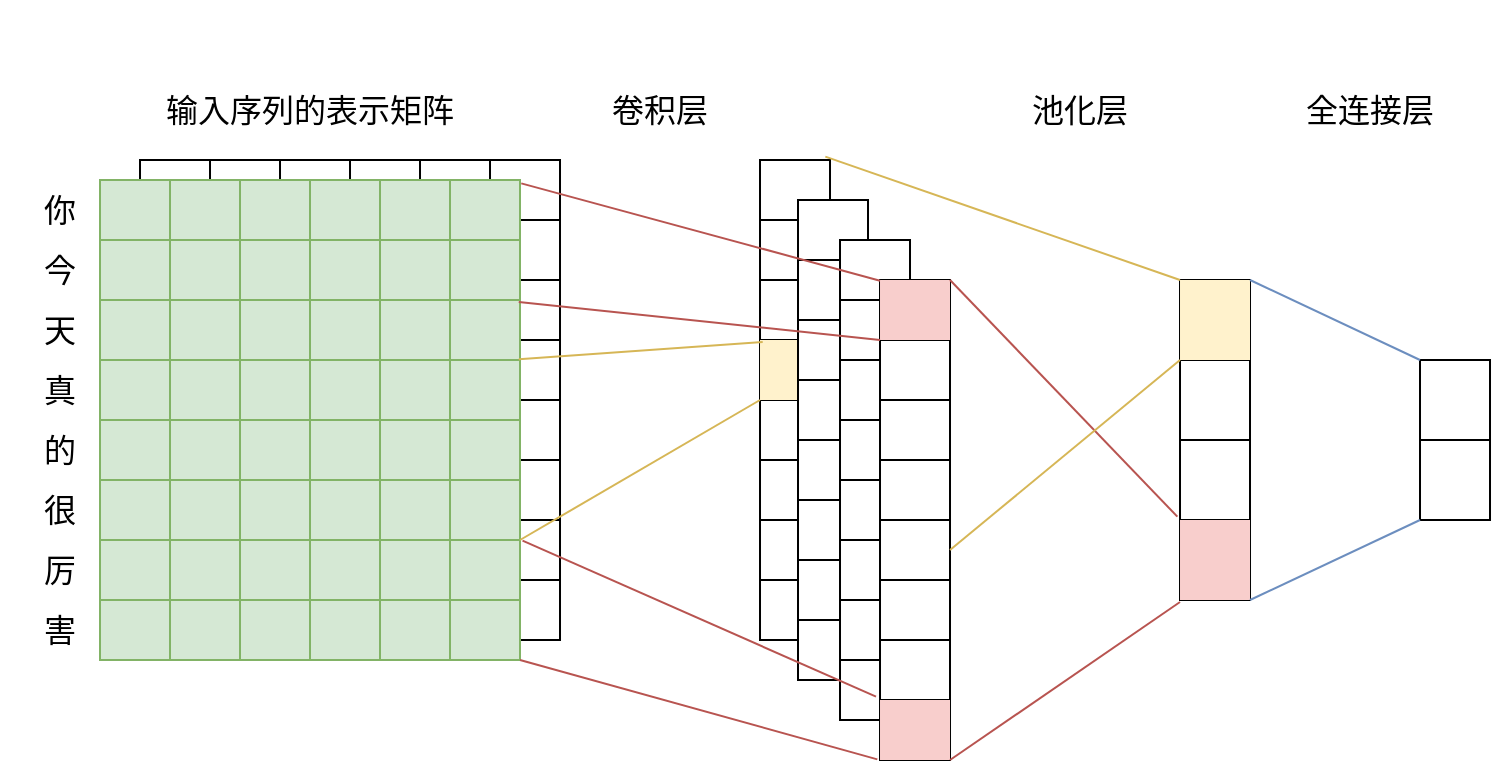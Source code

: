 <mxfile version="17.4.5" type="github"><diagram id="aweI0p9cHA6acsrknpMp" name="Page-1"><mxGraphModel dx="1007" dy="684" grid="0" gridSize="10" guides="1" tooltips="1" connect="1" arrows="1" fold="1" page="1" pageScale="1" pageWidth="1169" pageHeight="827" math="0" shadow="0"><root><mxCell id="0"/><mxCell id="1" parent="0"/><mxCell id="hiPuQXklYj2u-qDOX4MN-1" value="" style="shape=table;html=1;whiteSpace=wrap;startSize=0;container=1;collapsible=0;childLayout=tableLayout;shadow=0;labelBorderColor=none;strokeColor=default;" vertex="1" parent="1"><mxGeometry x="213.003" y="175" width="210" height="240" as="geometry"/></mxCell><mxCell id="hiPuQXklYj2u-qDOX4MN-2" style="shape=tableRow;horizontal=0;startSize=0;swimlaneHead=0;swimlaneBody=0;top=0;left=0;bottom=0;right=0;collapsible=0;dropTarget=0;fillColor=none;points=[[0,0.5],[1,0.5]];portConstraint=eastwest;shadow=0;labelBorderColor=none;strokeColor=default;" vertex="1" parent="hiPuQXklYj2u-qDOX4MN-1"><mxGeometry width="210" height="30" as="geometry"/></mxCell><mxCell id="hiPuQXklYj2u-qDOX4MN-3" style="shape=partialRectangle;html=1;whiteSpace=wrap;connectable=0;fillColor=none;top=0;left=0;bottom=0;right=0;overflow=hidden;shadow=0;labelBorderColor=none;strokeColor=default;" vertex="1" parent="hiPuQXklYj2u-qDOX4MN-2"><mxGeometry width="35" height="30" as="geometry"><mxRectangle width="35" height="30" as="alternateBounds"/></mxGeometry></mxCell><mxCell id="hiPuQXklYj2u-qDOX4MN-4" style="shape=partialRectangle;html=1;whiteSpace=wrap;connectable=0;fillColor=none;top=0;left=0;bottom=0;right=0;overflow=hidden;shadow=0;labelBorderColor=none;strokeColor=default;" vertex="1" parent="hiPuQXklYj2u-qDOX4MN-2"><mxGeometry x="35" width="35" height="30" as="geometry"><mxRectangle width="35" height="30" as="alternateBounds"/></mxGeometry></mxCell><mxCell id="hiPuQXklYj2u-qDOX4MN-5" style="shape=partialRectangle;html=1;whiteSpace=wrap;connectable=0;fillColor=none;top=0;left=0;bottom=0;right=0;overflow=hidden;pointerEvents=1;shadow=0;labelBorderColor=none;strokeColor=default;" vertex="1" parent="hiPuQXklYj2u-qDOX4MN-2"><mxGeometry x="70" width="35" height="30" as="geometry"><mxRectangle width="35" height="30" as="alternateBounds"/></mxGeometry></mxCell><mxCell id="hiPuQXklYj2u-qDOX4MN-6" style="shape=partialRectangle;html=1;whiteSpace=wrap;connectable=0;fillColor=none;top=0;left=0;bottom=0;right=0;overflow=hidden;pointerEvents=1;shadow=0;labelBorderColor=none;strokeColor=default;" vertex="1" parent="hiPuQXklYj2u-qDOX4MN-2"><mxGeometry x="105" width="35" height="30" as="geometry"><mxRectangle width="35" height="30" as="alternateBounds"/></mxGeometry></mxCell><mxCell id="hiPuQXklYj2u-qDOX4MN-7" style="shape=partialRectangle;html=1;whiteSpace=wrap;connectable=0;fillColor=none;top=0;left=0;bottom=0;right=0;overflow=hidden;pointerEvents=1;shadow=0;labelBorderColor=none;strokeColor=default;" vertex="1" parent="hiPuQXklYj2u-qDOX4MN-2"><mxGeometry x="140" width="35" height="30" as="geometry"><mxRectangle width="35" height="30" as="alternateBounds"/></mxGeometry></mxCell><mxCell id="hiPuQXklYj2u-qDOX4MN-8" style="shape=partialRectangle;html=1;whiteSpace=wrap;connectable=0;fillColor=none;top=0;left=0;bottom=0;right=0;overflow=hidden;pointerEvents=1;shadow=0;labelBorderColor=none;strokeColor=default;" vertex="1" parent="hiPuQXklYj2u-qDOX4MN-2"><mxGeometry x="175" width="35" height="30" as="geometry"><mxRectangle width="35" height="30" as="alternateBounds"/></mxGeometry></mxCell><mxCell id="hiPuQXklYj2u-qDOX4MN-9" style="shape=tableRow;horizontal=0;startSize=0;swimlaneHead=0;swimlaneBody=0;top=0;left=0;bottom=0;right=0;collapsible=0;dropTarget=0;fillColor=none;points=[[0,0.5],[1,0.5]];portConstraint=eastwest;shadow=0;labelBorderColor=none;strokeColor=default;" vertex="1" parent="hiPuQXklYj2u-qDOX4MN-1"><mxGeometry y="30" width="210" height="30" as="geometry"/></mxCell><mxCell id="hiPuQXklYj2u-qDOX4MN-10" style="shape=partialRectangle;html=1;whiteSpace=wrap;connectable=0;fillColor=none;top=0;left=0;bottom=0;right=0;overflow=hidden;shadow=0;labelBorderColor=none;strokeColor=default;" vertex="1" parent="hiPuQXklYj2u-qDOX4MN-9"><mxGeometry width="35" height="30" as="geometry"><mxRectangle width="35" height="30" as="alternateBounds"/></mxGeometry></mxCell><mxCell id="hiPuQXklYj2u-qDOX4MN-11" style="shape=partialRectangle;html=1;whiteSpace=wrap;connectable=0;fillColor=none;top=0;left=0;bottom=0;right=0;overflow=hidden;shadow=0;labelBorderColor=none;strokeColor=default;" vertex="1" parent="hiPuQXklYj2u-qDOX4MN-9"><mxGeometry x="35" width="35" height="30" as="geometry"><mxRectangle width="35" height="30" as="alternateBounds"/></mxGeometry></mxCell><mxCell id="hiPuQXklYj2u-qDOX4MN-12" style="shape=partialRectangle;html=1;whiteSpace=wrap;connectable=0;fillColor=none;top=0;left=0;bottom=0;right=0;overflow=hidden;pointerEvents=1;shadow=0;labelBorderColor=none;strokeColor=default;" vertex="1" parent="hiPuQXklYj2u-qDOX4MN-9"><mxGeometry x="70" width="35" height="30" as="geometry"><mxRectangle width="35" height="30" as="alternateBounds"/></mxGeometry></mxCell><mxCell id="hiPuQXklYj2u-qDOX4MN-13" style="shape=partialRectangle;html=1;whiteSpace=wrap;connectable=0;fillColor=none;top=0;left=0;bottom=0;right=0;overflow=hidden;pointerEvents=1;shadow=0;labelBorderColor=none;strokeColor=default;" vertex="1" parent="hiPuQXklYj2u-qDOX4MN-9"><mxGeometry x="105" width="35" height="30" as="geometry"><mxRectangle width="35" height="30" as="alternateBounds"/></mxGeometry></mxCell><mxCell id="hiPuQXklYj2u-qDOX4MN-14" style="shape=partialRectangle;html=1;whiteSpace=wrap;connectable=0;fillColor=none;top=0;left=0;bottom=0;right=0;overflow=hidden;pointerEvents=1;shadow=0;labelBorderColor=none;strokeColor=default;" vertex="1" parent="hiPuQXklYj2u-qDOX4MN-9"><mxGeometry x="140" width="35" height="30" as="geometry"><mxRectangle width="35" height="30" as="alternateBounds"/></mxGeometry></mxCell><mxCell id="hiPuQXklYj2u-qDOX4MN-15" style="shape=partialRectangle;html=1;whiteSpace=wrap;connectable=0;fillColor=none;top=0;left=0;bottom=0;right=0;overflow=hidden;pointerEvents=1;shadow=0;labelBorderColor=none;strokeColor=default;" vertex="1" parent="hiPuQXklYj2u-qDOX4MN-9"><mxGeometry x="175" width="35" height="30" as="geometry"><mxRectangle width="35" height="30" as="alternateBounds"/></mxGeometry></mxCell><mxCell id="hiPuQXklYj2u-qDOX4MN-16" style="shape=tableRow;horizontal=0;startSize=0;swimlaneHead=0;swimlaneBody=0;top=0;left=0;bottom=0;right=0;collapsible=0;dropTarget=0;fillColor=none;points=[[0,0.5],[1,0.5]];portConstraint=eastwest;shadow=0;labelBorderColor=none;strokeColor=default;" vertex="1" parent="hiPuQXklYj2u-qDOX4MN-1"><mxGeometry y="60" width="210" height="30" as="geometry"/></mxCell><mxCell id="hiPuQXklYj2u-qDOX4MN-17" style="shape=partialRectangle;html=1;whiteSpace=wrap;connectable=0;fillColor=none;top=0;left=0;bottom=0;right=0;overflow=hidden;shadow=0;labelBorderColor=none;strokeColor=default;" vertex="1" parent="hiPuQXklYj2u-qDOX4MN-16"><mxGeometry width="35" height="30" as="geometry"><mxRectangle width="35" height="30" as="alternateBounds"/></mxGeometry></mxCell><mxCell id="hiPuQXklYj2u-qDOX4MN-18" style="shape=partialRectangle;html=1;whiteSpace=wrap;connectable=0;fillColor=none;top=0;left=0;bottom=0;right=0;overflow=hidden;shadow=0;labelBorderColor=none;strokeColor=default;" vertex="1" parent="hiPuQXklYj2u-qDOX4MN-16"><mxGeometry x="35" width="35" height="30" as="geometry"><mxRectangle width="35" height="30" as="alternateBounds"/></mxGeometry></mxCell><mxCell id="hiPuQXklYj2u-qDOX4MN-19" style="shape=partialRectangle;html=1;whiteSpace=wrap;connectable=0;fillColor=none;top=0;left=0;bottom=0;right=0;overflow=hidden;pointerEvents=1;shadow=0;labelBorderColor=none;strokeColor=default;" vertex="1" parent="hiPuQXklYj2u-qDOX4MN-16"><mxGeometry x="70" width="35" height="30" as="geometry"><mxRectangle width="35" height="30" as="alternateBounds"/></mxGeometry></mxCell><mxCell id="hiPuQXklYj2u-qDOX4MN-20" style="shape=partialRectangle;html=1;whiteSpace=wrap;connectable=0;fillColor=none;top=0;left=0;bottom=0;right=0;overflow=hidden;pointerEvents=1;shadow=0;labelBorderColor=none;strokeColor=default;" vertex="1" parent="hiPuQXklYj2u-qDOX4MN-16"><mxGeometry x="105" width="35" height="30" as="geometry"><mxRectangle width="35" height="30" as="alternateBounds"/></mxGeometry></mxCell><mxCell id="hiPuQXklYj2u-qDOX4MN-21" style="shape=partialRectangle;html=1;whiteSpace=wrap;connectable=0;fillColor=none;top=0;left=0;bottom=0;right=0;overflow=hidden;pointerEvents=1;shadow=0;labelBorderColor=none;strokeColor=default;" vertex="1" parent="hiPuQXklYj2u-qDOX4MN-16"><mxGeometry x="140" width="35" height="30" as="geometry"><mxRectangle width="35" height="30" as="alternateBounds"/></mxGeometry></mxCell><mxCell id="hiPuQXklYj2u-qDOX4MN-22" style="shape=partialRectangle;html=1;whiteSpace=wrap;connectable=0;fillColor=none;top=0;left=0;bottom=0;right=0;overflow=hidden;pointerEvents=1;shadow=0;labelBorderColor=none;strokeColor=default;" vertex="1" parent="hiPuQXklYj2u-qDOX4MN-16"><mxGeometry x="175" width="35" height="30" as="geometry"><mxRectangle width="35" height="30" as="alternateBounds"/></mxGeometry></mxCell><mxCell id="hiPuQXklYj2u-qDOX4MN-23" style="shape=tableRow;horizontal=0;startSize=0;swimlaneHead=0;swimlaneBody=0;top=0;left=0;bottom=0;right=0;collapsible=0;dropTarget=0;fillColor=none;points=[[0,0.5],[1,0.5]];portConstraint=eastwest;shadow=0;labelBorderColor=none;strokeColor=default;" vertex="1" parent="hiPuQXklYj2u-qDOX4MN-1"><mxGeometry y="90" width="210" height="30" as="geometry"/></mxCell><mxCell id="hiPuQXklYj2u-qDOX4MN-24" style="shape=partialRectangle;html=1;whiteSpace=wrap;connectable=0;fillColor=none;top=0;left=0;bottom=0;right=0;overflow=hidden;shadow=0;labelBorderColor=none;strokeColor=default;" vertex="1" parent="hiPuQXklYj2u-qDOX4MN-23"><mxGeometry width="35" height="30" as="geometry"><mxRectangle width="35" height="30" as="alternateBounds"/></mxGeometry></mxCell><mxCell id="hiPuQXklYj2u-qDOX4MN-25" style="shape=partialRectangle;html=1;whiteSpace=wrap;connectable=0;fillColor=none;top=0;left=0;bottom=0;right=0;overflow=hidden;shadow=0;labelBorderColor=none;strokeColor=default;" vertex="1" parent="hiPuQXklYj2u-qDOX4MN-23"><mxGeometry x="35" width="35" height="30" as="geometry"><mxRectangle width="35" height="30" as="alternateBounds"/></mxGeometry></mxCell><mxCell id="hiPuQXklYj2u-qDOX4MN-26" style="shape=partialRectangle;html=1;whiteSpace=wrap;connectable=0;fillColor=none;top=0;left=0;bottom=0;right=0;overflow=hidden;pointerEvents=1;shadow=0;labelBorderColor=none;strokeColor=default;" vertex="1" parent="hiPuQXklYj2u-qDOX4MN-23"><mxGeometry x="70" width="35" height="30" as="geometry"><mxRectangle width="35" height="30" as="alternateBounds"/></mxGeometry></mxCell><mxCell id="hiPuQXklYj2u-qDOX4MN-27" style="shape=partialRectangle;html=1;whiteSpace=wrap;connectable=0;fillColor=none;top=0;left=0;bottom=0;right=0;overflow=hidden;pointerEvents=1;shadow=0;labelBorderColor=none;strokeColor=default;" vertex="1" parent="hiPuQXklYj2u-qDOX4MN-23"><mxGeometry x="105" width="35" height="30" as="geometry"><mxRectangle width="35" height="30" as="alternateBounds"/></mxGeometry></mxCell><mxCell id="hiPuQXklYj2u-qDOX4MN-28" style="shape=partialRectangle;html=1;whiteSpace=wrap;connectable=0;fillColor=none;top=0;left=0;bottom=0;right=0;overflow=hidden;pointerEvents=1;shadow=0;labelBorderColor=none;strokeColor=default;" vertex="1" parent="hiPuQXklYj2u-qDOX4MN-23"><mxGeometry x="140" width="35" height="30" as="geometry"><mxRectangle width="35" height="30" as="alternateBounds"/></mxGeometry></mxCell><mxCell id="hiPuQXklYj2u-qDOX4MN-29" style="shape=partialRectangle;html=1;whiteSpace=wrap;connectable=0;fillColor=none;top=0;left=0;bottom=0;right=0;overflow=hidden;pointerEvents=1;shadow=0;labelBorderColor=none;strokeColor=default;" vertex="1" parent="hiPuQXklYj2u-qDOX4MN-23"><mxGeometry x="175" width="35" height="30" as="geometry"><mxRectangle width="35" height="30" as="alternateBounds"/></mxGeometry></mxCell><mxCell id="hiPuQXklYj2u-qDOX4MN-30" style="shape=tableRow;horizontal=0;startSize=0;swimlaneHead=0;swimlaneBody=0;top=0;left=0;bottom=0;right=0;collapsible=0;dropTarget=0;fillColor=none;points=[[0,0.5],[1,0.5]];portConstraint=eastwest;shadow=0;labelBorderColor=none;strokeColor=default;" vertex="1" parent="hiPuQXklYj2u-qDOX4MN-1"><mxGeometry y="120" width="210" height="30" as="geometry"/></mxCell><mxCell id="hiPuQXklYj2u-qDOX4MN-31" style="shape=partialRectangle;html=1;whiteSpace=wrap;connectable=0;fillColor=none;top=0;left=0;bottom=0;right=0;overflow=hidden;shadow=0;labelBorderColor=none;strokeColor=default;" vertex="1" parent="hiPuQXklYj2u-qDOX4MN-30"><mxGeometry width="35" height="30" as="geometry"><mxRectangle width="35" height="30" as="alternateBounds"/></mxGeometry></mxCell><mxCell id="hiPuQXklYj2u-qDOX4MN-32" style="shape=partialRectangle;html=1;whiteSpace=wrap;connectable=0;fillColor=none;top=0;left=0;bottom=0;right=0;overflow=hidden;shadow=0;labelBorderColor=none;strokeColor=default;" vertex="1" parent="hiPuQXklYj2u-qDOX4MN-30"><mxGeometry x="35" width="35" height="30" as="geometry"><mxRectangle width="35" height="30" as="alternateBounds"/></mxGeometry></mxCell><mxCell id="hiPuQXklYj2u-qDOX4MN-33" style="shape=partialRectangle;html=1;whiteSpace=wrap;connectable=0;fillColor=none;top=0;left=0;bottom=0;right=0;overflow=hidden;pointerEvents=1;shadow=0;labelBorderColor=none;strokeColor=default;" vertex="1" parent="hiPuQXklYj2u-qDOX4MN-30"><mxGeometry x="70" width="35" height="30" as="geometry"><mxRectangle width="35" height="30" as="alternateBounds"/></mxGeometry></mxCell><mxCell id="hiPuQXklYj2u-qDOX4MN-34" style="shape=partialRectangle;html=1;whiteSpace=wrap;connectable=0;fillColor=none;top=0;left=0;bottom=0;right=0;overflow=hidden;pointerEvents=1;shadow=0;labelBorderColor=none;strokeColor=default;" vertex="1" parent="hiPuQXklYj2u-qDOX4MN-30"><mxGeometry x="105" width="35" height="30" as="geometry"><mxRectangle width="35" height="30" as="alternateBounds"/></mxGeometry></mxCell><mxCell id="hiPuQXklYj2u-qDOX4MN-35" style="shape=partialRectangle;html=1;whiteSpace=wrap;connectable=0;fillColor=none;top=0;left=0;bottom=0;right=0;overflow=hidden;pointerEvents=1;shadow=0;labelBorderColor=none;strokeColor=default;" vertex="1" parent="hiPuQXklYj2u-qDOX4MN-30"><mxGeometry x="140" width="35" height="30" as="geometry"><mxRectangle width="35" height="30" as="alternateBounds"/></mxGeometry></mxCell><mxCell id="hiPuQXklYj2u-qDOX4MN-36" style="shape=partialRectangle;html=1;whiteSpace=wrap;connectable=0;fillColor=none;top=0;left=0;bottom=0;right=0;overflow=hidden;pointerEvents=1;shadow=0;labelBorderColor=none;strokeColor=default;" vertex="1" parent="hiPuQXklYj2u-qDOX4MN-30"><mxGeometry x="175" width="35" height="30" as="geometry"><mxRectangle width="35" height="30" as="alternateBounds"/></mxGeometry></mxCell><mxCell id="hiPuQXklYj2u-qDOX4MN-37" value="" style="shape=tableRow;horizontal=0;startSize=0;swimlaneHead=0;swimlaneBody=0;top=0;left=0;bottom=0;right=0;collapsible=0;dropTarget=0;fillColor=none;points=[[0,0.5],[1,0.5]];portConstraint=eastwest;shadow=0;labelBorderColor=none;strokeColor=default;" vertex="1" parent="hiPuQXklYj2u-qDOX4MN-1"><mxGeometry y="150" width="210" height="30" as="geometry"/></mxCell><mxCell id="hiPuQXklYj2u-qDOX4MN-38" value="" style="shape=partialRectangle;html=1;whiteSpace=wrap;connectable=0;fillColor=none;top=0;left=0;bottom=0;right=0;overflow=hidden;shadow=0;labelBorderColor=none;strokeColor=default;" vertex="1" parent="hiPuQXklYj2u-qDOX4MN-37"><mxGeometry width="35" height="30" as="geometry"><mxRectangle width="35" height="30" as="alternateBounds"/></mxGeometry></mxCell><mxCell id="hiPuQXklYj2u-qDOX4MN-39" value="" style="shape=partialRectangle;html=1;whiteSpace=wrap;connectable=0;fillColor=none;top=0;left=0;bottom=0;right=0;overflow=hidden;shadow=0;labelBorderColor=none;strokeColor=default;" vertex="1" parent="hiPuQXklYj2u-qDOX4MN-37"><mxGeometry x="35" width="35" height="30" as="geometry"><mxRectangle width="35" height="30" as="alternateBounds"/></mxGeometry></mxCell><mxCell id="hiPuQXklYj2u-qDOX4MN-40" value="" style="shape=partialRectangle;html=1;whiteSpace=wrap;connectable=0;fillColor=none;top=0;left=0;bottom=0;right=0;overflow=hidden;pointerEvents=1;shadow=0;labelBorderColor=none;strokeColor=default;" vertex="1" parent="hiPuQXklYj2u-qDOX4MN-37"><mxGeometry x="70" width="35" height="30" as="geometry"><mxRectangle width="35" height="30" as="alternateBounds"/></mxGeometry></mxCell><mxCell id="hiPuQXklYj2u-qDOX4MN-41" style="shape=partialRectangle;html=1;whiteSpace=wrap;connectable=0;fillColor=none;top=0;left=0;bottom=0;right=0;overflow=hidden;pointerEvents=1;shadow=0;labelBorderColor=none;strokeColor=default;" vertex="1" parent="hiPuQXklYj2u-qDOX4MN-37"><mxGeometry x="105" width="35" height="30" as="geometry"><mxRectangle width="35" height="30" as="alternateBounds"/></mxGeometry></mxCell><mxCell id="hiPuQXklYj2u-qDOX4MN-42" style="shape=partialRectangle;html=1;whiteSpace=wrap;connectable=0;fillColor=none;top=0;left=0;bottom=0;right=0;overflow=hidden;pointerEvents=1;shadow=0;labelBorderColor=none;strokeColor=default;" vertex="1" parent="hiPuQXklYj2u-qDOX4MN-37"><mxGeometry x="140" width="35" height="30" as="geometry"><mxRectangle width="35" height="30" as="alternateBounds"/></mxGeometry></mxCell><mxCell id="hiPuQXklYj2u-qDOX4MN-43" style="shape=partialRectangle;html=1;whiteSpace=wrap;connectable=0;fillColor=none;top=0;left=0;bottom=0;right=0;overflow=hidden;pointerEvents=1;shadow=0;labelBorderColor=none;strokeColor=default;" vertex="1" parent="hiPuQXklYj2u-qDOX4MN-37"><mxGeometry x="175" width="35" height="30" as="geometry"><mxRectangle width="35" height="30" as="alternateBounds"/></mxGeometry></mxCell><mxCell id="hiPuQXklYj2u-qDOX4MN-44" value="" style="shape=tableRow;horizontal=0;startSize=0;swimlaneHead=0;swimlaneBody=0;top=0;left=0;bottom=0;right=0;collapsible=0;dropTarget=0;fillColor=none;points=[[0,0.5],[1,0.5]];portConstraint=eastwest;shadow=0;labelBorderColor=none;strokeColor=default;" vertex="1" parent="hiPuQXklYj2u-qDOX4MN-1"><mxGeometry y="180" width="210" height="30" as="geometry"/></mxCell><mxCell id="hiPuQXklYj2u-qDOX4MN-45" value="" style="shape=partialRectangle;html=1;whiteSpace=wrap;connectable=0;fillColor=none;top=0;left=0;bottom=0;right=0;overflow=hidden;shadow=0;labelBorderColor=none;strokeColor=default;" vertex="1" parent="hiPuQXklYj2u-qDOX4MN-44"><mxGeometry width="35" height="30" as="geometry"><mxRectangle width="35" height="30" as="alternateBounds"/></mxGeometry></mxCell><mxCell id="hiPuQXklYj2u-qDOX4MN-46" value="" style="shape=partialRectangle;html=1;whiteSpace=wrap;connectable=0;fillColor=none;top=0;left=0;bottom=0;right=0;overflow=hidden;shadow=0;labelBorderColor=none;strokeColor=default;" vertex="1" parent="hiPuQXklYj2u-qDOX4MN-44"><mxGeometry x="35" width="35" height="30" as="geometry"><mxRectangle width="35" height="30" as="alternateBounds"/></mxGeometry></mxCell><mxCell id="hiPuQXklYj2u-qDOX4MN-47" value="" style="shape=partialRectangle;html=1;whiteSpace=wrap;connectable=0;fillColor=none;top=0;left=0;bottom=0;right=0;overflow=hidden;shadow=0;labelBorderColor=none;strokeColor=default;" vertex="1" parent="hiPuQXklYj2u-qDOX4MN-44"><mxGeometry x="70" width="35" height="30" as="geometry"><mxRectangle width="35" height="30" as="alternateBounds"/></mxGeometry></mxCell><mxCell id="hiPuQXklYj2u-qDOX4MN-48" style="shape=partialRectangle;html=1;whiteSpace=wrap;connectable=0;fillColor=none;top=0;left=0;bottom=0;right=0;overflow=hidden;shadow=0;labelBorderColor=none;strokeColor=default;" vertex="1" parent="hiPuQXklYj2u-qDOX4MN-44"><mxGeometry x="105" width="35" height="30" as="geometry"><mxRectangle width="35" height="30" as="alternateBounds"/></mxGeometry></mxCell><mxCell id="hiPuQXklYj2u-qDOX4MN-49" style="shape=partialRectangle;html=1;whiteSpace=wrap;connectable=0;fillColor=none;top=0;left=0;bottom=0;right=0;overflow=hidden;shadow=0;labelBorderColor=none;strokeColor=default;" vertex="1" parent="hiPuQXklYj2u-qDOX4MN-44"><mxGeometry x="140" width="35" height="30" as="geometry"><mxRectangle width="35" height="30" as="alternateBounds"/></mxGeometry></mxCell><mxCell id="hiPuQXklYj2u-qDOX4MN-50" style="shape=partialRectangle;html=1;whiteSpace=wrap;connectable=0;fillColor=none;top=0;left=0;bottom=0;right=0;overflow=hidden;shadow=0;labelBorderColor=none;strokeColor=default;" vertex="1" parent="hiPuQXklYj2u-qDOX4MN-44"><mxGeometry x="175" width="35" height="30" as="geometry"><mxRectangle width="35" height="30" as="alternateBounds"/></mxGeometry></mxCell><mxCell id="hiPuQXklYj2u-qDOX4MN-51" value="" style="shape=tableRow;horizontal=0;startSize=0;swimlaneHead=0;swimlaneBody=0;top=0;left=0;bottom=0;right=0;collapsible=0;dropTarget=0;fillColor=none;points=[[0,0.5],[1,0.5]];portConstraint=eastwest;shadow=0;labelBorderColor=none;strokeColor=default;" vertex="1" parent="hiPuQXklYj2u-qDOX4MN-1"><mxGeometry y="210" width="210" height="30" as="geometry"/></mxCell><mxCell id="hiPuQXklYj2u-qDOX4MN-52" value="" style="shape=partialRectangle;html=1;whiteSpace=wrap;connectable=0;fillColor=none;top=0;left=0;bottom=0;right=0;overflow=hidden;shadow=0;labelBorderColor=none;strokeColor=default;" vertex="1" parent="hiPuQXklYj2u-qDOX4MN-51"><mxGeometry width="35" height="30" as="geometry"><mxRectangle width="35" height="30" as="alternateBounds"/></mxGeometry></mxCell><mxCell id="hiPuQXklYj2u-qDOX4MN-53" value="" style="shape=partialRectangle;html=1;whiteSpace=wrap;connectable=0;fillColor=none;top=0;left=0;bottom=0;right=0;overflow=hidden;shadow=0;labelBorderColor=none;strokeColor=default;" vertex="1" parent="hiPuQXklYj2u-qDOX4MN-51"><mxGeometry x="35" width="35" height="30" as="geometry"><mxRectangle width="35" height="30" as="alternateBounds"/></mxGeometry></mxCell><mxCell id="hiPuQXklYj2u-qDOX4MN-54" value="" style="shape=partialRectangle;html=1;whiteSpace=wrap;connectable=0;fillColor=none;top=0;left=0;bottom=0;right=0;overflow=hidden;shadow=0;labelBorderColor=none;strokeColor=default;" vertex="1" parent="hiPuQXklYj2u-qDOX4MN-51"><mxGeometry x="70" width="35" height="30" as="geometry"><mxRectangle width="35" height="30" as="alternateBounds"/></mxGeometry></mxCell><mxCell id="hiPuQXklYj2u-qDOX4MN-55" style="shape=partialRectangle;html=1;whiteSpace=wrap;connectable=0;fillColor=none;top=0;left=0;bottom=0;right=0;overflow=hidden;shadow=0;labelBorderColor=none;strokeColor=default;" vertex="1" parent="hiPuQXklYj2u-qDOX4MN-51"><mxGeometry x="105" width="35" height="30" as="geometry"><mxRectangle width="35" height="30" as="alternateBounds"/></mxGeometry></mxCell><mxCell id="hiPuQXklYj2u-qDOX4MN-56" style="shape=partialRectangle;html=1;whiteSpace=wrap;connectable=0;fillColor=none;top=0;left=0;bottom=0;right=0;overflow=hidden;shadow=0;labelBorderColor=none;strokeColor=default;" vertex="1" parent="hiPuQXklYj2u-qDOX4MN-51"><mxGeometry x="140" width="35" height="30" as="geometry"><mxRectangle width="35" height="30" as="alternateBounds"/></mxGeometry></mxCell><mxCell id="hiPuQXklYj2u-qDOX4MN-57" style="shape=partialRectangle;html=1;whiteSpace=wrap;connectable=0;fillColor=none;top=0;left=0;bottom=0;right=0;overflow=hidden;shadow=0;labelBorderColor=none;strokeColor=default;" vertex="1" parent="hiPuQXklYj2u-qDOX4MN-51"><mxGeometry x="175" width="35" height="30" as="geometry"><mxRectangle width="35" height="30" as="alternateBounds"/></mxGeometry></mxCell><mxCell id="hiPuQXklYj2u-qDOX4MN-58" value="" style="shape=table;html=1;whiteSpace=wrap;startSize=0;container=1;collapsible=0;childLayout=tableLayout;shadow=0;labelBorderColor=none;strokeColor=#82b366;fillColor=#d5e8d4;rounded=0;gradientColor=none;swimlaneFillColor=none;sketch=0;" vertex="1" parent="1"><mxGeometry x="193.003" y="185" width="210" height="240" as="geometry"/></mxCell><mxCell id="hiPuQXklYj2u-qDOX4MN-59" style="shape=tableRow;horizontal=0;startSize=0;swimlaneHead=0;swimlaneBody=0;top=0;left=0;bottom=0;right=0;collapsible=0;dropTarget=0;fillColor=none;points=[[0,0.5],[1,0.5]];portConstraint=eastwest;shadow=0;labelBorderColor=none;strokeColor=default;" vertex="1" parent="hiPuQXklYj2u-qDOX4MN-58"><mxGeometry width="210" height="30" as="geometry"/></mxCell><mxCell id="hiPuQXklYj2u-qDOX4MN-60" style="shape=partialRectangle;html=1;whiteSpace=wrap;connectable=0;fillColor=none;top=0;left=0;bottom=0;right=0;overflow=hidden;shadow=0;labelBorderColor=none;strokeColor=default;" vertex="1" parent="hiPuQXklYj2u-qDOX4MN-59"><mxGeometry width="35" height="30" as="geometry"><mxRectangle width="35" height="30" as="alternateBounds"/></mxGeometry></mxCell><mxCell id="hiPuQXklYj2u-qDOX4MN-61" style="shape=partialRectangle;html=1;whiteSpace=wrap;connectable=0;fillColor=none;top=0;left=0;bottom=0;right=0;overflow=hidden;shadow=0;labelBorderColor=none;strokeColor=default;" vertex="1" parent="hiPuQXklYj2u-qDOX4MN-59"><mxGeometry x="35" width="35" height="30" as="geometry"><mxRectangle width="35" height="30" as="alternateBounds"/></mxGeometry></mxCell><mxCell id="hiPuQXklYj2u-qDOX4MN-62" style="shape=partialRectangle;html=1;whiteSpace=wrap;connectable=0;fillColor=none;top=0;left=0;bottom=0;right=0;overflow=hidden;pointerEvents=1;shadow=0;labelBorderColor=none;strokeColor=default;" vertex="1" parent="hiPuQXklYj2u-qDOX4MN-59"><mxGeometry x="70" width="35" height="30" as="geometry"><mxRectangle width="35" height="30" as="alternateBounds"/></mxGeometry></mxCell><mxCell id="hiPuQXklYj2u-qDOX4MN-63" style="shape=partialRectangle;html=1;whiteSpace=wrap;connectable=0;fillColor=none;top=0;left=0;bottom=0;right=0;overflow=hidden;pointerEvents=1;shadow=0;labelBorderColor=none;strokeColor=default;" vertex="1" parent="hiPuQXklYj2u-qDOX4MN-59"><mxGeometry x="105" width="35" height="30" as="geometry"><mxRectangle width="35" height="30" as="alternateBounds"/></mxGeometry></mxCell><mxCell id="hiPuQXklYj2u-qDOX4MN-64" style="shape=partialRectangle;html=1;whiteSpace=wrap;connectable=0;fillColor=none;top=0;left=0;bottom=0;right=0;overflow=hidden;pointerEvents=1;shadow=0;labelBorderColor=none;strokeColor=default;" vertex="1" parent="hiPuQXklYj2u-qDOX4MN-59"><mxGeometry x="140" width="35" height="30" as="geometry"><mxRectangle width="35" height="30" as="alternateBounds"/></mxGeometry></mxCell><mxCell id="hiPuQXklYj2u-qDOX4MN-65" style="shape=partialRectangle;html=1;whiteSpace=wrap;connectable=0;fillColor=none;top=0;left=0;bottom=0;right=0;overflow=hidden;pointerEvents=1;shadow=0;labelBorderColor=none;strokeColor=default;" vertex="1" parent="hiPuQXklYj2u-qDOX4MN-59"><mxGeometry x="175" width="35" height="30" as="geometry"><mxRectangle width="35" height="30" as="alternateBounds"/></mxGeometry></mxCell><mxCell id="hiPuQXklYj2u-qDOX4MN-66" style="shape=tableRow;horizontal=0;startSize=0;swimlaneHead=0;swimlaneBody=0;top=0;left=0;bottom=0;right=0;collapsible=0;dropTarget=0;fillColor=none;points=[[0,0.5],[1,0.5]];portConstraint=eastwest;shadow=0;labelBorderColor=none;strokeColor=default;" vertex="1" parent="hiPuQXklYj2u-qDOX4MN-58"><mxGeometry y="30" width="210" height="30" as="geometry"/></mxCell><mxCell id="hiPuQXklYj2u-qDOX4MN-67" style="shape=partialRectangle;html=1;whiteSpace=wrap;connectable=0;fillColor=none;top=0;left=0;bottom=0;right=0;overflow=hidden;shadow=0;labelBorderColor=none;strokeColor=default;" vertex="1" parent="hiPuQXklYj2u-qDOX4MN-66"><mxGeometry width="35" height="30" as="geometry"><mxRectangle width="35" height="30" as="alternateBounds"/></mxGeometry></mxCell><mxCell id="hiPuQXklYj2u-qDOX4MN-68" style="shape=partialRectangle;html=1;whiteSpace=wrap;connectable=0;fillColor=none;top=0;left=0;bottom=0;right=0;overflow=hidden;shadow=0;labelBorderColor=none;strokeColor=default;" vertex="1" parent="hiPuQXklYj2u-qDOX4MN-66"><mxGeometry x="35" width="35" height="30" as="geometry"><mxRectangle width="35" height="30" as="alternateBounds"/></mxGeometry></mxCell><mxCell id="hiPuQXklYj2u-qDOX4MN-69" style="shape=partialRectangle;html=1;whiteSpace=wrap;connectable=0;fillColor=none;top=0;left=0;bottom=0;right=0;overflow=hidden;pointerEvents=1;shadow=0;labelBorderColor=none;strokeColor=default;" vertex="1" parent="hiPuQXklYj2u-qDOX4MN-66"><mxGeometry x="70" width="35" height="30" as="geometry"><mxRectangle width="35" height="30" as="alternateBounds"/></mxGeometry></mxCell><mxCell id="hiPuQXklYj2u-qDOX4MN-70" style="shape=partialRectangle;html=1;whiteSpace=wrap;connectable=0;fillColor=none;top=0;left=0;bottom=0;right=0;overflow=hidden;pointerEvents=1;shadow=0;labelBorderColor=none;strokeColor=default;" vertex="1" parent="hiPuQXklYj2u-qDOX4MN-66"><mxGeometry x="105" width="35" height="30" as="geometry"><mxRectangle width="35" height="30" as="alternateBounds"/></mxGeometry></mxCell><mxCell id="hiPuQXklYj2u-qDOX4MN-71" style="shape=partialRectangle;html=1;whiteSpace=wrap;connectable=0;fillColor=none;top=0;left=0;bottom=0;right=0;overflow=hidden;pointerEvents=1;shadow=0;labelBorderColor=none;strokeColor=default;" vertex="1" parent="hiPuQXklYj2u-qDOX4MN-66"><mxGeometry x="140" width="35" height="30" as="geometry"><mxRectangle width="35" height="30" as="alternateBounds"/></mxGeometry></mxCell><mxCell id="hiPuQXklYj2u-qDOX4MN-72" style="shape=partialRectangle;html=1;whiteSpace=wrap;connectable=0;fillColor=none;top=0;left=0;bottom=0;right=0;overflow=hidden;pointerEvents=1;shadow=0;labelBorderColor=none;strokeColor=default;" vertex="1" parent="hiPuQXklYj2u-qDOX4MN-66"><mxGeometry x="175" width="35" height="30" as="geometry"><mxRectangle width="35" height="30" as="alternateBounds"/></mxGeometry></mxCell><mxCell id="hiPuQXklYj2u-qDOX4MN-73" style="shape=tableRow;horizontal=0;startSize=0;swimlaneHead=0;swimlaneBody=0;top=0;left=0;bottom=0;right=0;collapsible=0;dropTarget=0;fillColor=none;points=[[0,0.5],[1,0.5]];portConstraint=eastwest;shadow=0;labelBorderColor=none;strokeColor=default;" vertex="1" parent="hiPuQXklYj2u-qDOX4MN-58"><mxGeometry y="60" width="210" height="30" as="geometry"/></mxCell><mxCell id="hiPuQXklYj2u-qDOX4MN-74" style="shape=partialRectangle;html=1;whiteSpace=wrap;connectable=0;fillColor=none;top=0;left=0;bottom=0;right=0;overflow=hidden;shadow=0;labelBorderColor=none;strokeColor=default;" vertex="1" parent="hiPuQXklYj2u-qDOX4MN-73"><mxGeometry width="35" height="30" as="geometry"><mxRectangle width="35" height="30" as="alternateBounds"/></mxGeometry></mxCell><mxCell id="hiPuQXklYj2u-qDOX4MN-75" style="shape=partialRectangle;html=1;whiteSpace=wrap;connectable=0;fillColor=none;top=0;left=0;bottom=0;right=0;overflow=hidden;shadow=0;labelBorderColor=none;strokeColor=default;" vertex="1" parent="hiPuQXklYj2u-qDOX4MN-73"><mxGeometry x="35" width="35" height="30" as="geometry"><mxRectangle width="35" height="30" as="alternateBounds"/></mxGeometry></mxCell><mxCell id="hiPuQXklYj2u-qDOX4MN-76" style="shape=partialRectangle;html=1;whiteSpace=wrap;connectable=0;fillColor=none;top=0;left=0;bottom=0;right=0;overflow=hidden;pointerEvents=1;shadow=0;labelBorderColor=none;strokeColor=default;" vertex="1" parent="hiPuQXklYj2u-qDOX4MN-73"><mxGeometry x="70" width="35" height="30" as="geometry"><mxRectangle width="35" height="30" as="alternateBounds"/></mxGeometry></mxCell><mxCell id="hiPuQXklYj2u-qDOX4MN-77" style="shape=partialRectangle;html=1;whiteSpace=wrap;connectable=0;fillColor=none;top=0;left=0;bottom=0;right=0;overflow=hidden;pointerEvents=1;shadow=0;labelBorderColor=none;strokeColor=default;" vertex="1" parent="hiPuQXklYj2u-qDOX4MN-73"><mxGeometry x="105" width="35" height="30" as="geometry"><mxRectangle width="35" height="30" as="alternateBounds"/></mxGeometry></mxCell><mxCell id="hiPuQXklYj2u-qDOX4MN-78" style="shape=partialRectangle;html=1;whiteSpace=wrap;connectable=0;fillColor=none;top=0;left=0;bottom=0;right=0;overflow=hidden;pointerEvents=1;shadow=0;labelBorderColor=none;strokeColor=default;" vertex="1" parent="hiPuQXklYj2u-qDOX4MN-73"><mxGeometry x="140" width="35" height="30" as="geometry"><mxRectangle width="35" height="30" as="alternateBounds"/></mxGeometry></mxCell><mxCell id="hiPuQXklYj2u-qDOX4MN-79" style="shape=partialRectangle;html=1;whiteSpace=wrap;connectable=0;fillColor=none;top=0;left=0;bottom=0;right=0;overflow=hidden;pointerEvents=1;shadow=0;labelBorderColor=none;strokeColor=default;" vertex="1" parent="hiPuQXklYj2u-qDOX4MN-73"><mxGeometry x="175" width="35" height="30" as="geometry"><mxRectangle width="35" height="30" as="alternateBounds"/></mxGeometry></mxCell><mxCell id="hiPuQXklYj2u-qDOX4MN-80" style="shape=tableRow;horizontal=0;startSize=0;swimlaneHead=0;swimlaneBody=0;top=0;left=0;bottom=0;right=0;collapsible=0;dropTarget=0;fillColor=none;points=[[0,0.5],[1,0.5]];portConstraint=eastwest;shadow=0;labelBorderColor=none;strokeColor=default;" vertex="1" parent="hiPuQXklYj2u-qDOX4MN-58"><mxGeometry y="90" width="210" height="30" as="geometry"/></mxCell><mxCell id="hiPuQXklYj2u-qDOX4MN-81" style="shape=partialRectangle;html=1;whiteSpace=wrap;connectable=0;fillColor=none;top=0;left=0;bottom=0;right=0;overflow=hidden;shadow=0;labelBorderColor=none;strokeColor=default;" vertex="1" parent="hiPuQXklYj2u-qDOX4MN-80"><mxGeometry width="35" height="30" as="geometry"><mxRectangle width="35" height="30" as="alternateBounds"/></mxGeometry></mxCell><mxCell id="hiPuQXklYj2u-qDOX4MN-82" style="shape=partialRectangle;html=1;whiteSpace=wrap;connectable=0;fillColor=none;top=0;left=0;bottom=0;right=0;overflow=hidden;shadow=0;labelBorderColor=none;strokeColor=default;" vertex="1" parent="hiPuQXklYj2u-qDOX4MN-80"><mxGeometry x="35" width="35" height="30" as="geometry"><mxRectangle width="35" height="30" as="alternateBounds"/></mxGeometry></mxCell><mxCell id="hiPuQXklYj2u-qDOX4MN-83" style="shape=partialRectangle;html=1;whiteSpace=wrap;connectable=0;fillColor=none;top=0;left=0;bottom=0;right=0;overflow=hidden;pointerEvents=1;shadow=0;labelBorderColor=none;strokeColor=default;" vertex="1" parent="hiPuQXklYj2u-qDOX4MN-80"><mxGeometry x="70" width="35" height="30" as="geometry"><mxRectangle width="35" height="30" as="alternateBounds"/></mxGeometry></mxCell><mxCell id="hiPuQXklYj2u-qDOX4MN-84" style="shape=partialRectangle;html=1;whiteSpace=wrap;connectable=0;fillColor=none;top=0;left=0;bottom=0;right=0;overflow=hidden;pointerEvents=1;shadow=0;labelBorderColor=none;strokeColor=default;" vertex="1" parent="hiPuQXklYj2u-qDOX4MN-80"><mxGeometry x="105" width="35" height="30" as="geometry"><mxRectangle width="35" height="30" as="alternateBounds"/></mxGeometry></mxCell><mxCell id="hiPuQXklYj2u-qDOX4MN-85" style="shape=partialRectangle;html=1;whiteSpace=wrap;connectable=0;fillColor=none;top=0;left=0;bottom=0;right=0;overflow=hidden;pointerEvents=1;shadow=0;labelBorderColor=none;strokeColor=default;" vertex="1" parent="hiPuQXklYj2u-qDOX4MN-80"><mxGeometry x="140" width="35" height="30" as="geometry"><mxRectangle width="35" height="30" as="alternateBounds"/></mxGeometry></mxCell><mxCell id="hiPuQXklYj2u-qDOX4MN-86" style="shape=partialRectangle;html=1;whiteSpace=wrap;connectable=0;fillColor=none;top=0;left=0;bottom=0;right=0;overflow=hidden;pointerEvents=1;shadow=0;labelBorderColor=none;strokeColor=default;" vertex="1" parent="hiPuQXklYj2u-qDOX4MN-80"><mxGeometry x="175" width="35" height="30" as="geometry"><mxRectangle width="35" height="30" as="alternateBounds"/></mxGeometry></mxCell><mxCell id="hiPuQXklYj2u-qDOX4MN-87" style="shape=tableRow;horizontal=0;startSize=0;swimlaneHead=0;swimlaneBody=0;top=0;left=0;bottom=0;right=0;collapsible=0;dropTarget=0;fillColor=none;points=[[0,0.5],[1,0.5]];portConstraint=eastwest;shadow=0;labelBorderColor=none;strokeColor=default;" vertex="1" parent="hiPuQXklYj2u-qDOX4MN-58"><mxGeometry y="120" width="210" height="30" as="geometry"/></mxCell><mxCell id="hiPuQXklYj2u-qDOX4MN-88" style="shape=partialRectangle;html=1;whiteSpace=wrap;connectable=0;fillColor=none;top=0;left=0;bottom=0;right=0;overflow=hidden;shadow=0;labelBorderColor=none;strokeColor=default;" vertex="1" parent="hiPuQXklYj2u-qDOX4MN-87"><mxGeometry width="35" height="30" as="geometry"><mxRectangle width="35" height="30" as="alternateBounds"/></mxGeometry></mxCell><mxCell id="hiPuQXklYj2u-qDOX4MN-89" style="shape=partialRectangle;html=1;whiteSpace=wrap;connectable=0;fillColor=none;top=0;left=0;bottom=0;right=0;overflow=hidden;shadow=0;labelBorderColor=none;strokeColor=default;" vertex="1" parent="hiPuQXklYj2u-qDOX4MN-87"><mxGeometry x="35" width="35" height="30" as="geometry"><mxRectangle width="35" height="30" as="alternateBounds"/></mxGeometry></mxCell><mxCell id="hiPuQXklYj2u-qDOX4MN-90" style="shape=partialRectangle;html=1;whiteSpace=wrap;connectable=0;fillColor=none;top=0;left=0;bottom=0;right=0;overflow=hidden;pointerEvents=1;shadow=0;labelBorderColor=none;strokeColor=default;" vertex="1" parent="hiPuQXklYj2u-qDOX4MN-87"><mxGeometry x="70" width="35" height="30" as="geometry"><mxRectangle width="35" height="30" as="alternateBounds"/></mxGeometry></mxCell><mxCell id="hiPuQXklYj2u-qDOX4MN-91" style="shape=partialRectangle;html=1;whiteSpace=wrap;connectable=0;fillColor=none;top=0;left=0;bottom=0;right=0;overflow=hidden;pointerEvents=1;shadow=0;labelBorderColor=none;strokeColor=default;" vertex="1" parent="hiPuQXklYj2u-qDOX4MN-87"><mxGeometry x="105" width="35" height="30" as="geometry"><mxRectangle width="35" height="30" as="alternateBounds"/></mxGeometry></mxCell><mxCell id="hiPuQXklYj2u-qDOX4MN-92" style="shape=partialRectangle;html=1;whiteSpace=wrap;connectable=0;fillColor=none;top=0;left=0;bottom=0;right=0;overflow=hidden;pointerEvents=1;shadow=0;labelBorderColor=none;strokeColor=default;" vertex="1" parent="hiPuQXklYj2u-qDOX4MN-87"><mxGeometry x="140" width="35" height="30" as="geometry"><mxRectangle width="35" height="30" as="alternateBounds"/></mxGeometry></mxCell><mxCell id="hiPuQXklYj2u-qDOX4MN-93" style="shape=partialRectangle;html=1;whiteSpace=wrap;connectable=0;fillColor=none;top=0;left=0;bottom=0;right=0;overflow=hidden;pointerEvents=1;shadow=0;labelBorderColor=none;strokeColor=default;" vertex="1" parent="hiPuQXklYj2u-qDOX4MN-87"><mxGeometry x="175" width="35" height="30" as="geometry"><mxRectangle width="35" height="30" as="alternateBounds"/></mxGeometry></mxCell><mxCell id="hiPuQXklYj2u-qDOX4MN-94" value="" style="shape=tableRow;horizontal=0;startSize=0;swimlaneHead=0;swimlaneBody=0;top=0;left=0;bottom=0;right=0;collapsible=0;dropTarget=0;fillColor=none;points=[[0,0.5],[1,0.5]];portConstraint=eastwest;shadow=0;labelBorderColor=none;strokeColor=default;" vertex="1" parent="hiPuQXklYj2u-qDOX4MN-58"><mxGeometry y="150" width="210" height="30" as="geometry"/></mxCell><mxCell id="hiPuQXklYj2u-qDOX4MN-95" value="" style="shape=partialRectangle;html=1;whiteSpace=wrap;connectable=0;fillColor=none;top=0;left=0;bottom=0;right=0;overflow=hidden;shadow=0;labelBorderColor=none;strokeColor=default;" vertex="1" parent="hiPuQXklYj2u-qDOX4MN-94"><mxGeometry width="35" height="30" as="geometry"><mxRectangle width="35" height="30" as="alternateBounds"/></mxGeometry></mxCell><mxCell id="hiPuQXklYj2u-qDOX4MN-96" value="" style="shape=partialRectangle;html=1;whiteSpace=wrap;connectable=0;fillColor=none;top=0;left=0;bottom=0;right=0;overflow=hidden;shadow=0;labelBorderColor=none;strokeColor=default;" vertex="1" parent="hiPuQXklYj2u-qDOX4MN-94"><mxGeometry x="35" width="35" height="30" as="geometry"><mxRectangle width="35" height="30" as="alternateBounds"/></mxGeometry></mxCell><mxCell id="hiPuQXklYj2u-qDOX4MN-97" value="" style="shape=partialRectangle;html=1;whiteSpace=wrap;connectable=0;fillColor=none;top=0;left=0;bottom=0;right=0;overflow=hidden;pointerEvents=1;shadow=0;labelBorderColor=none;strokeColor=default;" vertex="1" parent="hiPuQXklYj2u-qDOX4MN-94"><mxGeometry x="70" width="35" height="30" as="geometry"><mxRectangle width="35" height="30" as="alternateBounds"/></mxGeometry></mxCell><mxCell id="hiPuQXklYj2u-qDOX4MN-98" style="shape=partialRectangle;html=1;whiteSpace=wrap;connectable=0;fillColor=none;top=0;left=0;bottom=0;right=0;overflow=hidden;pointerEvents=1;shadow=0;labelBorderColor=none;strokeColor=default;" vertex="1" parent="hiPuQXklYj2u-qDOX4MN-94"><mxGeometry x="105" width="35" height="30" as="geometry"><mxRectangle width="35" height="30" as="alternateBounds"/></mxGeometry></mxCell><mxCell id="hiPuQXklYj2u-qDOX4MN-99" style="shape=partialRectangle;html=1;whiteSpace=wrap;connectable=0;fillColor=none;top=0;left=0;bottom=0;right=0;overflow=hidden;pointerEvents=1;shadow=0;labelBorderColor=none;strokeColor=default;" vertex="1" parent="hiPuQXklYj2u-qDOX4MN-94"><mxGeometry x="140" width="35" height="30" as="geometry"><mxRectangle width="35" height="30" as="alternateBounds"/></mxGeometry></mxCell><mxCell id="hiPuQXklYj2u-qDOX4MN-100" style="shape=partialRectangle;html=1;whiteSpace=wrap;connectable=0;fillColor=none;top=0;left=0;bottom=0;right=0;overflow=hidden;pointerEvents=1;shadow=0;labelBorderColor=none;strokeColor=default;" vertex="1" parent="hiPuQXklYj2u-qDOX4MN-94"><mxGeometry x="175" width="35" height="30" as="geometry"><mxRectangle width="35" height="30" as="alternateBounds"/></mxGeometry></mxCell><mxCell id="hiPuQXklYj2u-qDOX4MN-101" value="" style="shape=tableRow;horizontal=0;startSize=0;swimlaneHead=0;swimlaneBody=0;top=0;left=0;bottom=0;right=0;collapsible=0;dropTarget=0;fillColor=none;points=[[0,0.5],[1,0.5]];portConstraint=eastwest;shadow=0;labelBorderColor=none;strokeColor=default;" vertex="1" parent="hiPuQXklYj2u-qDOX4MN-58"><mxGeometry y="180" width="210" height="30" as="geometry"/></mxCell><mxCell id="hiPuQXklYj2u-qDOX4MN-102" value="" style="shape=partialRectangle;html=1;whiteSpace=wrap;connectable=0;fillColor=none;top=0;left=0;bottom=0;right=0;overflow=hidden;shadow=0;labelBorderColor=none;strokeColor=default;" vertex="1" parent="hiPuQXklYj2u-qDOX4MN-101"><mxGeometry width="35" height="30" as="geometry"><mxRectangle width="35" height="30" as="alternateBounds"/></mxGeometry></mxCell><mxCell id="hiPuQXklYj2u-qDOX4MN-103" value="" style="shape=partialRectangle;html=1;whiteSpace=wrap;connectable=0;fillColor=none;top=0;left=0;bottom=0;right=0;overflow=hidden;shadow=0;labelBorderColor=none;strokeColor=default;" vertex="1" parent="hiPuQXklYj2u-qDOX4MN-101"><mxGeometry x="35" width="35" height="30" as="geometry"><mxRectangle width="35" height="30" as="alternateBounds"/></mxGeometry></mxCell><mxCell id="hiPuQXklYj2u-qDOX4MN-104" value="" style="shape=partialRectangle;html=1;whiteSpace=wrap;connectable=0;fillColor=none;top=0;left=0;bottom=0;right=0;overflow=hidden;shadow=0;labelBorderColor=none;strokeColor=default;" vertex="1" parent="hiPuQXklYj2u-qDOX4MN-101"><mxGeometry x="70" width="35" height="30" as="geometry"><mxRectangle width="35" height="30" as="alternateBounds"/></mxGeometry></mxCell><mxCell id="hiPuQXklYj2u-qDOX4MN-105" style="shape=partialRectangle;html=1;whiteSpace=wrap;connectable=0;fillColor=none;top=0;left=0;bottom=0;right=0;overflow=hidden;shadow=0;labelBorderColor=none;strokeColor=default;" vertex="1" parent="hiPuQXklYj2u-qDOX4MN-101"><mxGeometry x="105" width="35" height="30" as="geometry"><mxRectangle width="35" height="30" as="alternateBounds"/></mxGeometry></mxCell><mxCell id="hiPuQXklYj2u-qDOX4MN-106" style="shape=partialRectangle;html=1;whiteSpace=wrap;connectable=0;fillColor=none;top=0;left=0;bottom=0;right=0;overflow=hidden;shadow=0;labelBorderColor=none;strokeColor=default;" vertex="1" parent="hiPuQXklYj2u-qDOX4MN-101"><mxGeometry x="140" width="35" height="30" as="geometry"><mxRectangle width="35" height="30" as="alternateBounds"/></mxGeometry></mxCell><mxCell id="hiPuQXklYj2u-qDOX4MN-107" style="shape=partialRectangle;html=1;whiteSpace=wrap;connectable=0;fillColor=none;top=0;left=0;bottom=0;right=0;overflow=hidden;shadow=0;labelBorderColor=none;strokeColor=default;" vertex="1" parent="hiPuQXklYj2u-qDOX4MN-101"><mxGeometry x="175" width="35" height="30" as="geometry"><mxRectangle width="35" height="30" as="alternateBounds"/></mxGeometry></mxCell><mxCell id="hiPuQXklYj2u-qDOX4MN-108" value="" style="shape=tableRow;horizontal=0;startSize=0;swimlaneHead=0;swimlaneBody=0;top=0;left=0;bottom=0;right=0;collapsible=0;dropTarget=0;fillColor=none;points=[[0,0.5],[1,0.5]];portConstraint=eastwest;shadow=0;labelBorderColor=none;strokeColor=default;" vertex="1" parent="hiPuQXklYj2u-qDOX4MN-58"><mxGeometry y="210" width="210" height="30" as="geometry"/></mxCell><mxCell id="hiPuQXklYj2u-qDOX4MN-109" value="" style="shape=partialRectangle;html=1;whiteSpace=wrap;connectable=0;fillColor=none;top=0;left=0;bottom=0;right=0;overflow=hidden;shadow=0;labelBorderColor=none;strokeColor=default;" vertex="1" parent="hiPuQXklYj2u-qDOX4MN-108"><mxGeometry width="35" height="30" as="geometry"><mxRectangle width="35" height="30" as="alternateBounds"/></mxGeometry></mxCell><mxCell id="hiPuQXklYj2u-qDOX4MN-110" value="" style="shape=partialRectangle;html=1;whiteSpace=wrap;connectable=0;fillColor=none;top=0;left=0;bottom=0;right=0;overflow=hidden;shadow=0;labelBorderColor=none;strokeColor=default;" vertex="1" parent="hiPuQXklYj2u-qDOX4MN-108"><mxGeometry x="35" width="35" height="30" as="geometry"><mxRectangle width="35" height="30" as="alternateBounds"/></mxGeometry></mxCell><mxCell id="hiPuQXklYj2u-qDOX4MN-111" value="" style="shape=partialRectangle;html=1;whiteSpace=wrap;connectable=0;fillColor=none;top=0;left=0;bottom=0;right=0;overflow=hidden;shadow=0;labelBorderColor=none;strokeColor=default;" vertex="1" parent="hiPuQXklYj2u-qDOX4MN-108"><mxGeometry x="70" width="35" height="30" as="geometry"><mxRectangle width="35" height="30" as="alternateBounds"/></mxGeometry></mxCell><mxCell id="hiPuQXklYj2u-qDOX4MN-112" style="shape=partialRectangle;html=1;whiteSpace=wrap;connectable=0;fillColor=none;top=0;left=0;bottom=0;right=0;overflow=hidden;shadow=0;labelBorderColor=none;strokeColor=default;" vertex="1" parent="hiPuQXklYj2u-qDOX4MN-108"><mxGeometry x="105" width="35" height="30" as="geometry"><mxRectangle width="35" height="30" as="alternateBounds"/></mxGeometry></mxCell><mxCell id="hiPuQXklYj2u-qDOX4MN-113" style="shape=partialRectangle;html=1;whiteSpace=wrap;connectable=0;fillColor=none;top=0;left=0;bottom=0;right=0;overflow=hidden;shadow=0;labelBorderColor=none;strokeColor=default;" vertex="1" parent="hiPuQXklYj2u-qDOX4MN-108"><mxGeometry x="140" width="35" height="30" as="geometry"><mxRectangle width="35" height="30" as="alternateBounds"/></mxGeometry></mxCell><mxCell id="hiPuQXklYj2u-qDOX4MN-114" style="shape=partialRectangle;html=1;whiteSpace=wrap;connectable=0;fillColor=none;top=0;left=0;bottom=0;right=0;overflow=hidden;shadow=0;labelBorderColor=none;strokeColor=default;" vertex="1" parent="hiPuQXklYj2u-qDOX4MN-108"><mxGeometry x="175" width="35" height="30" as="geometry"><mxRectangle width="35" height="30" as="alternateBounds"/></mxGeometry></mxCell><mxCell id="hiPuQXklYj2u-qDOX4MN-115" value="" style="shape=table;html=1;whiteSpace=wrap;startSize=0;container=1;collapsible=0;childLayout=tableLayout;shadow=0;labelBorderColor=none;strokeColor=default;" vertex="1" parent="1"><mxGeometry x="523.003" y="175" width="35" height="240" as="geometry"/></mxCell><mxCell id="hiPuQXklYj2u-qDOX4MN-116" value="" style="shape=tableRow;horizontal=0;startSize=0;swimlaneHead=0;swimlaneBody=0;top=0;left=0;bottom=0;right=0;collapsible=0;dropTarget=0;fillColor=none;points=[[0,0.5],[1,0.5]];portConstraint=eastwest;shadow=0;labelBorderColor=none;strokeColor=default;" vertex="1" parent="hiPuQXklYj2u-qDOX4MN-115"><mxGeometry width="35" height="30" as="geometry"/></mxCell><mxCell id="hiPuQXklYj2u-qDOX4MN-117" value="" style="shape=partialRectangle;html=1;whiteSpace=wrap;connectable=0;fillColor=none;top=0;left=0;bottom=0;right=0;overflow=hidden;shadow=0;labelBorderColor=none;strokeColor=default;" vertex="1" parent="hiPuQXklYj2u-qDOX4MN-116"><mxGeometry width="35" height="30" as="geometry"><mxRectangle width="35" height="30" as="alternateBounds"/></mxGeometry></mxCell><mxCell id="hiPuQXklYj2u-qDOX4MN-118" value="" style="shape=tableRow;horizontal=0;startSize=0;swimlaneHead=0;swimlaneBody=0;top=0;left=0;bottom=0;right=0;collapsible=0;dropTarget=0;fillColor=none;points=[[0,0.5],[1,0.5]];portConstraint=eastwest;shadow=0;labelBorderColor=none;strokeColor=default;" vertex="1" parent="hiPuQXklYj2u-qDOX4MN-115"><mxGeometry y="30" width="35" height="30" as="geometry"/></mxCell><mxCell id="hiPuQXklYj2u-qDOX4MN-119" value="" style="shape=partialRectangle;html=1;whiteSpace=wrap;connectable=0;fillColor=none;top=0;left=0;bottom=0;right=0;overflow=hidden;shadow=0;labelBorderColor=none;strokeColor=default;" vertex="1" parent="hiPuQXklYj2u-qDOX4MN-118"><mxGeometry width="35" height="30" as="geometry"><mxRectangle width="35" height="30" as="alternateBounds"/></mxGeometry></mxCell><mxCell id="hiPuQXklYj2u-qDOX4MN-120" value="" style="shape=tableRow;horizontal=0;startSize=0;swimlaneHead=0;swimlaneBody=0;top=0;left=0;bottom=0;right=0;collapsible=0;dropTarget=0;fillColor=none;points=[[0,0.5],[1,0.5]];portConstraint=eastwest;shadow=0;labelBorderColor=none;strokeColor=default;" vertex="1" parent="hiPuQXklYj2u-qDOX4MN-115"><mxGeometry y="60" width="35" height="30" as="geometry"/></mxCell><mxCell id="hiPuQXklYj2u-qDOX4MN-121" value="" style="shape=partialRectangle;html=1;whiteSpace=wrap;connectable=0;fillColor=none;top=0;left=0;bottom=0;right=0;overflow=hidden;shadow=0;labelBorderColor=none;strokeColor=default;" vertex="1" parent="hiPuQXklYj2u-qDOX4MN-120"><mxGeometry width="35" height="30" as="geometry"><mxRectangle width="35" height="30" as="alternateBounds"/></mxGeometry></mxCell><mxCell id="hiPuQXklYj2u-qDOX4MN-122" style="shape=tableRow;horizontal=0;startSize=0;swimlaneHead=0;swimlaneBody=0;top=0;left=0;bottom=0;right=0;collapsible=0;dropTarget=0;fillColor=none;points=[[0,0.5],[1,0.5]];portConstraint=eastwest;shadow=0;labelBorderColor=none;strokeColor=default;" vertex="1" parent="hiPuQXklYj2u-qDOX4MN-115"><mxGeometry y="90" width="35" height="30" as="geometry"/></mxCell><mxCell id="hiPuQXklYj2u-qDOX4MN-123" style="shape=partialRectangle;html=1;whiteSpace=wrap;connectable=0;fillColor=#fff2cc;top=0;left=0;bottom=0;right=0;overflow=hidden;shadow=0;labelBorderColor=none;strokeColor=#d6b656;" vertex="1" parent="hiPuQXklYj2u-qDOX4MN-122"><mxGeometry width="35" height="30" as="geometry"><mxRectangle width="35" height="30" as="alternateBounds"/></mxGeometry></mxCell><mxCell id="hiPuQXklYj2u-qDOX4MN-124" style="shape=tableRow;horizontal=0;startSize=0;swimlaneHead=0;swimlaneBody=0;top=0;left=0;bottom=0;right=0;collapsible=0;dropTarget=0;fillColor=none;points=[[0,0.5],[1,0.5]];portConstraint=eastwest;shadow=0;labelBorderColor=none;strokeColor=default;" vertex="1" parent="hiPuQXklYj2u-qDOX4MN-115"><mxGeometry y="120" width="35" height="30" as="geometry"/></mxCell><mxCell id="hiPuQXklYj2u-qDOX4MN-125" style="shape=partialRectangle;html=1;whiteSpace=wrap;connectable=0;fillColor=none;top=0;left=0;bottom=0;right=0;overflow=hidden;shadow=0;labelBorderColor=none;strokeColor=default;" vertex="1" parent="hiPuQXklYj2u-qDOX4MN-124"><mxGeometry width="35" height="30" as="geometry"><mxRectangle width="35" height="30" as="alternateBounds"/></mxGeometry></mxCell><mxCell id="hiPuQXklYj2u-qDOX4MN-126" style="shape=tableRow;horizontal=0;startSize=0;swimlaneHead=0;swimlaneBody=0;top=0;left=0;bottom=0;right=0;collapsible=0;dropTarget=0;fillColor=none;points=[[0,0.5],[1,0.5]];portConstraint=eastwest;shadow=0;labelBorderColor=none;strokeColor=default;" vertex="1" parent="hiPuQXklYj2u-qDOX4MN-115"><mxGeometry y="150" width="35" height="30" as="geometry"/></mxCell><mxCell id="hiPuQXklYj2u-qDOX4MN-127" style="shape=partialRectangle;html=1;whiteSpace=wrap;connectable=0;fillColor=none;top=0;left=0;bottom=0;right=0;overflow=hidden;shadow=0;labelBorderColor=none;strokeColor=default;" vertex="1" parent="hiPuQXklYj2u-qDOX4MN-126"><mxGeometry width="35" height="30" as="geometry"><mxRectangle width="35" height="30" as="alternateBounds"/></mxGeometry></mxCell><mxCell id="hiPuQXklYj2u-qDOX4MN-128" style="shape=tableRow;horizontal=0;startSize=0;swimlaneHead=0;swimlaneBody=0;top=0;left=0;bottom=0;right=0;collapsible=0;dropTarget=0;fillColor=none;points=[[0,0.5],[1,0.5]];portConstraint=eastwest;shadow=0;labelBorderColor=none;strokeColor=default;" vertex="1" parent="hiPuQXklYj2u-qDOX4MN-115"><mxGeometry y="180" width="35" height="30" as="geometry"/></mxCell><mxCell id="hiPuQXklYj2u-qDOX4MN-129" style="shape=partialRectangle;html=1;whiteSpace=wrap;connectable=0;fillColor=none;top=0;left=0;bottom=0;right=0;overflow=hidden;shadow=0;labelBorderColor=none;strokeColor=default;" vertex="1" parent="hiPuQXklYj2u-qDOX4MN-128"><mxGeometry width="35" height="30" as="geometry"><mxRectangle width="35" height="30" as="alternateBounds"/></mxGeometry></mxCell><mxCell id="hiPuQXklYj2u-qDOX4MN-130" style="shape=tableRow;horizontal=0;startSize=0;swimlaneHead=0;swimlaneBody=0;top=0;left=0;bottom=0;right=0;collapsible=0;dropTarget=0;fillColor=none;points=[[0,0.5],[1,0.5]];portConstraint=eastwest;shadow=0;labelBorderColor=none;strokeColor=default;" vertex="1" parent="hiPuQXklYj2u-qDOX4MN-115"><mxGeometry y="210" width="35" height="30" as="geometry"/></mxCell><mxCell id="hiPuQXklYj2u-qDOX4MN-131" style="shape=partialRectangle;html=1;whiteSpace=wrap;connectable=0;fillColor=none;top=0;left=0;bottom=0;right=0;overflow=hidden;shadow=0;labelBorderColor=none;strokeColor=default;" vertex="1" parent="hiPuQXklYj2u-qDOX4MN-130"><mxGeometry width="35" height="30" as="geometry"><mxRectangle width="35" height="30" as="alternateBounds"/></mxGeometry></mxCell><mxCell id="hiPuQXklYj2u-qDOX4MN-132" value="" style="shape=table;html=1;whiteSpace=wrap;startSize=0;container=1;collapsible=0;childLayout=tableLayout;shadow=0;labelBorderColor=none;strokeColor=default;" vertex="1" parent="1"><mxGeometry x="542.003" y="195" width="35" height="240" as="geometry"/></mxCell><mxCell id="hiPuQXklYj2u-qDOX4MN-133" value="" style="shape=tableRow;horizontal=0;startSize=0;swimlaneHead=0;swimlaneBody=0;top=0;left=0;bottom=0;right=0;collapsible=0;dropTarget=0;fillColor=none;points=[[0,0.5],[1,0.5]];portConstraint=eastwest;shadow=0;labelBorderColor=none;strokeColor=default;" vertex="1" parent="hiPuQXklYj2u-qDOX4MN-132"><mxGeometry width="35" height="30" as="geometry"/></mxCell><mxCell id="hiPuQXklYj2u-qDOX4MN-134" value="" style="shape=partialRectangle;html=1;whiteSpace=wrap;connectable=0;fillColor=none;top=0;left=0;bottom=0;right=0;overflow=hidden;shadow=0;labelBorderColor=none;strokeColor=default;" vertex="1" parent="hiPuQXklYj2u-qDOX4MN-133"><mxGeometry width="35" height="30" as="geometry"><mxRectangle width="35" height="30" as="alternateBounds"/></mxGeometry></mxCell><mxCell id="hiPuQXklYj2u-qDOX4MN-135" value="" style="shape=tableRow;horizontal=0;startSize=0;swimlaneHead=0;swimlaneBody=0;top=0;left=0;bottom=0;right=0;collapsible=0;dropTarget=0;fillColor=none;points=[[0,0.5],[1,0.5]];portConstraint=eastwest;shadow=0;labelBorderColor=none;strokeColor=default;" vertex="1" parent="hiPuQXklYj2u-qDOX4MN-132"><mxGeometry y="30" width="35" height="30" as="geometry"/></mxCell><mxCell id="hiPuQXklYj2u-qDOX4MN-136" value="" style="shape=partialRectangle;html=1;whiteSpace=wrap;connectable=0;fillColor=none;top=0;left=0;bottom=0;right=0;overflow=hidden;shadow=0;labelBorderColor=none;strokeColor=default;" vertex="1" parent="hiPuQXklYj2u-qDOX4MN-135"><mxGeometry width="35" height="30" as="geometry"><mxRectangle width="35" height="30" as="alternateBounds"/></mxGeometry></mxCell><mxCell id="hiPuQXklYj2u-qDOX4MN-137" value="" style="shape=tableRow;horizontal=0;startSize=0;swimlaneHead=0;swimlaneBody=0;top=0;left=0;bottom=0;right=0;collapsible=0;dropTarget=0;fillColor=none;points=[[0,0.5],[1,0.5]];portConstraint=eastwest;shadow=0;labelBorderColor=none;strokeColor=default;" vertex="1" parent="hiPuQXklYj2u-qDOX4MN-132"><mxGeometry y="60" width="35" height="30" as="geometry"/></mxCell><mxCell id="hiPuQXklYj2u-qDOX4MN-138" value="" style="shape=partialRectangle;html=1;whiteSpace=wrap;connectable=0;fillColor=none;top=0;left=0;bottom=0;right=0;overflow=hidden;shadow=0;labelBorderColor=none;strokeColor=default;" vertex="1" parent="hiPuQXklYj2u-qDOX4MN-137"><mxGeometry width="35" height="30" as="geometry"><mxRectangle width="35" height="30" as="alternateBounds"/></mxGeometry></mxCell><mxCell id="hiPuQXklYj2u-qDOX4MN-139" style="shape=tableRow;horizontal=0;startSize=0;swimlaneHead=0;swimlaneBody=0;top=0;left=0;bottom=0;right=0;collapsible=0;dropTarget=0;fillColor=none;points=[[0,0.5],[1,0.5]];portConstraint=eastwest;shadow=0;labelBorderColor=none;strokeColor=default;" vertex="1" parent="hiPuQXklYj2u-qDOX4MN-132"><mxGeometry y="90" width="35" height="30" as="geometry"/></mxCell><mxCell id="hiPuQXklYj2u-qDOX4MN-140" style="shape=partialRectangle;html=1;whiteSpace=wrap;connectable=0;fillColor=none;top=0;left=0;bottom=0;right=0;overflow=hidden;shadow=0;labelBorderColor=none;strokeColor=default;" vertex="1" parent="hiPuQXklYj2u-qDOX4MN-139"><mxGeometry width="35" height="30" as="geometry"><mxRectangle width="35" height="30" as="alternateBounds"/></mxGeometry></mxCell><mxCell id="hiPuQXklYj2u-qDOX4MN-141" style="shape=tableRow;horizontal=0;startSize=0;swimlaneHead=0;swimlaneBody=0;top=0;left=0;bottom=0;right=0;collapsible=0;dropTarget=0;fillColor=none;points=[[0,0.5],[1,0.5]];portConstraint=eastwest;shadow=0;labelBorderColor=none;strokeColor=default;" vertex="1" parent="hiPuQXklYj2u-qDOX4MN-132"><mxGeometry y="120" width="35" height="30" as="geometry"/></mxCell><mxCell id="hiPuQXklYj2u-qDOX4MN-142" style="shape=partialRectangle;html=1;whiteSpace=wrap;connectable=0;fillColor=none;top=0;left=0;bottom=0;right=0;overflow=hidden;shadow=0;labelBorderColor=none;strokeColor=default;" vertex="1" parent="hiPuQXklYj2u-qDOX4MN-141"><mxGeometry width="35" height="30" as="geometry"><mxRectangle width="35" height="30" as="alternateBounds"/></mxGeometry></mxCell><mxCell id="hiPuQXklYj2u-qDOX4MN-143" style="shape=tableRow;horizontal=0;startSize=0;swimlaneHead=0;swimlaneBody=0;top=0;left=0;bottom=0;right=0;collapsible=0;dropTarget=0;fillColor=none;points=[[0,0.5],[1,0.5]];portConstraint=eastwest;shadow=0;labelBorderColor=none;strokeColor=default;" vertex="1" parent="hiPuQXklYj2u-qDOX4MN-132"><mxGeometry y="150" width="35" height="30" as="geometry"/></mxCell><mxCell id="hiPuQXklYj2u-qDOX4MN-144" style="shape=partialRectangle;html=1;whiteSpace=wrap;connectable=0;fillColor=none;top=0;left=0;bottom=0;right=0;overflow=hidden;shadow=0;labelBorderColor=none;strokeColor=default;" vertex="1" parent="hiPuQXklYj2u-qDOX4MN-143"><mxGeometry width="35" height="30" as="geometry"><mxRectangle width="35" height="30" as="alternateBounds"/></mxGeometry></mxCell><mxCell id="hiPuQXklYj2u-qDOX4MN-145" style="shape=tableRow;horizontal=0;startSize=0;swimlaneHead=0;swimlaneBody=0;top=0;left=0;bottom=0;right=0;collapsible=0;dropTarget=0;fillColor=none;points=[[0,0.5],[1,0.5]];portConstraint=eastwest;shadow=0;labelBorderColor=none;strokeColor=default;" vertex="1" parent="hiPuQXklYj2u-qDOX4MN-132"><mxGeometry y="180" width="35" height="30" as="geometry"/></mxCell><mxCell id="hiPuQXklYj2u-qDOX4MN-146" style="shape=partialRectangle;html=1;whiteSpace=wrap;connectable=0;fillColor=none;top=0;left=0;bottom=0;right=0;overflow=hidden;shadow=0;labelBorderColor=none;strokeColor=default;" vertex="1" parent="hiPuQXklYj2u-qDOX4MN-145"><mxGeometry width="35" height="30" as="geometry"><mxRectangle width="35" height="30" as="alternateBounds"/></mxGeometry></mxCell><mxCell id="hiPuQXklYj2u-qDOX4MN-147" style="shape=tableRow;horizontal=0;startSize=0;swimlaneHead=0;swimlaneBody=0;top=0;left=0;bottom=0;right=0;collapsible=0;dropTarget=0;fillColor=none;points=[[0,0.5],[1,0.5]];portConstraint=eastwest;shadow=0;labelBorderColor=none;strokeColor=default;" vertex="1" parent="hiPuQXklYj2u-qDOX4MN-132"><mxGeometry y="210" width="35" height="30" as="geometry"/></mxCell><mxCell id="hiPuQXklYj2u-qDOX4MN-148" style="shape=partialRectangle;html=1;whiteSpace=wrap;connectable=0;fillColor=none;top=0;left=0;bottom=0;right=0;overflow=hidden;shadow=0;labelBorderColor=none;strokeColor=default;" vertex="1" parent="hiPuQXklYj2u-qDOX4MN-147"><mxGeometry width="35" height="30" as="geometry"><mxRectangle width="35" height="30" as="alternateBounds"/></mxGeometry></mxCell><mxCell id="hiPuQXklYj2u-qDOX4MN-149" value="" style="shape=table;html=1;whiteSpace=wrap;startSize=0;container=1;collapsible=0;childLayout=tableLayout;shadow=0;labelBorderColor=none;strokeColor=default;" vertex="1" parent="1"><mxGeometry x="563.003" y="215" width="35" height="240" as="geometry"/></mxCell><mxCell id="hiPuQXklYj2u-qDOX4MN-150" value="" style="shape=tableRow;horizontal=0;startSize=0;swimlaneHead=0;swimlaneBody=0;top=0;left=0;bottom=0;right=0;collapsible=0;dropTarget=0;fillColor=none;points=[[0,0.5],[1,0.5]];portConstraint=eastwest;shadow=0;labelBorderColor=none;strokeColor=default;" vertex="1" parent="hiPuQXklYj2u-qDOX4MN-149"><mxGeometry width="35" height="30" as="geometry"/></mxCell><mxCell id="hiPuQXklYj2u-qDOX4MN-151" value="" style="shape=partialRectangle;html=1;whiteSpace=wrap;connectable=0;fillColor=none;top=0;left=0;bottom=0;right=0;overflow=hidden;shadow=0;labelBorderColor=none;strokeColor=default;" vertex="1" parent="hiPuQXklYj2u-qDOX4MN-150"><mxGeometry width="35" height="30" as="geometry"><mxRectangle width="35" height="30" as="alternateBounds"/></mxGeometry></mxCell><mxCell id="hiPuQXklYj2u-qDOX4MN-152" value="" style="shape=tableRow;horizontal=0;startSize=0;swimlaneHead=0;swimlaneBody=0;top=0;left=0;bottom=0;right=0;collapsible=0;dropTarget=0;fillColor=none;points=[[0,0.5],[1,0.5]];portConstraint=eastwest;shadow=0;labelBorderColor=none;strokeColor=default;" vertex="1" parent="hiPuQXklYj2u-qDOX4MN-149"><mxGeometry y="30" width="35" height="30" as="geometry"/></mxCell><mxCell id="hiPuQXklYj2u-qDOX4MN-153" value="" style="shape=partialRectangle;html=1;whiteSpace=wrap;connectable=0;fillColor=none;top=0;left=0;bottom=0;right=0;overflow=hidden;shadow=0;labelBorderColor=none;strokeColor=default;" vertex="1" parent="hiPuQXklYj2u-qDOX4MN-152"><mxGeometry width="35" height="30" as="geometry"><mxRectangle width="35" height="30" as="alternateBounds"/></mxGeometry></mxCell><mxCell id="hiPuQXklYj2u-qDOX4MN-154" value="" style="shape=tableRow;horizontal=0;startSize=0;swimlaneHead=0;swimlaneBody=0;top=0;left=0;bottom=0;right=0;collapsible=0;dropTarget=0;fillColor=none;points=[[0,0.5],[1,0.5]];portConstraint=eastwest;shadow=0;labelBorderColor=none;strokeColor=default;" vertex="1" parent="hiPuQXklYj2u-qDOX4MN-149"><mxGeometry y="60" width="35" height="30" as="geometry"/></mxCell><mxCell id="hiPuQXklYj2u-qDOX4MN-155" value="" style="shape=partialRectangle;html=1;whiteSpace=wrap;connectable=0;fillColor=none;top=0;left=0;bottom=0;right=0;overflow=hidden;shadow=0;labelBorderColor=none;strokeColor=default;" vertex="1" parent="hiPuQXklYj2u-qDOX4MN-154"><mxGeometry width="35" height="30" as="geometry"><mxRectangle width="35" height="30" as="alternateBounds"/></mxGeometry></mxCell><mxCell id="hiPuQXklYj2u-qDOX4MN-156" style="shape=tableRow;horizontal=0;startSize=0;swimlaneHead=0;swimlaneBody=0;top=0;left=0;bottom=0;right=0;collapsible=0;dropTarget=0;fillColor=none;points=[[0,0.5],[1,0.5]];portConstraint=eastwest;shadow=0;labelBorderColor=none;strokeColor=default;" vertex="1" parent="hiPuQXklYj2u-qDOX4MN-149"><mxGeometry y="90" width="35" height="30" as="geometry"/></mxCell><mxCell id="hiPuQXklYj2u-qDOX4MN-157" style="shape=partialRectangle;html=1;whiteSpace=wrap;connectable=0;fillColor=none;top=0;left=0;bottom=0;right=0;overflow=hidden;shadow=0;labelBorderColor=none;strokeColor=default;" vertex="1" parent="hiPuQXklYj2u-qDOX4MN-156"><mxGeometry width="35" height="30" as="geometry"><mxRectangle width="35" height="30" as="alternateBounds"/></mxGeometry></mxCell><mxCell id="hiPuQXklYj2u-qDOX4MN-158" style="shape=tableRow;horizontal=0;startSize=0;swimlaneHead=0;swimlaneBody=0;top=0;left=0;bottom=0;right=0;collapsible=0;dropTarget=0;fillColor=none;points=[[0,0.5],[1,0.5]];portConstraint=eastwest;shadow=0;labelBorderColor=none;strokeColor=default;" vertex="1" parent="hiPuQXklYj2u-qDOX4MN-149"><mxGeometry y="120" width="35" height="30" as="geometry"/></mxCell><mxCell id="hiPuQXklYj2u-qDOX4MN-159" style="shape=partialRectangle;html=1;whiteSpace=wrap;connectable=0;fillColor=none;top=0;left=0;bottom=0;right=0;overflow=hidden;shadow=0;labelBorderColor=none;strokeColor=default;" vertex="1" parent="hiPuQXklYj2u-qDOX4MN-158"><mxGeometry width="35" height="30" as="geometry"><mxRectangle width="35" height="30" as="alternateBounds"/></mxGeometry></mxCell><mxCell id="hiPuQXklYj2u-qDOX4MN-160" style="shape=tableRow;horizontal=0;startSize=0;swimlaneHead=0;swimlaneBody=0;top=0;left=0;bottom=0;right=0;collapsible=0;dropTarget=0;fillColor=none;points=[[0,0.5],[1,0.5]];portConstraint=eastwest;shadow=0;labelBorderColor=none;strokeColor=default;" vertex="1" parent="hiPuQXklYj2u-qDOX4MN-149"><mxGeometry y="150" width="35" height="30" as="geometry"/></mxCell><mxCell id="hiPuQXklYj2u-qDOX4MN-161" style="shape=partialRectangle;html=1;whiteSpace=wrap;connectable=0;fillColor=none;top=0;left=0;bottom=0;right=0;overflow=hidden;shadow=0;labelBorderColor=none;strokeColor=default;" vertex="1" parent="hiPuQXklYj2u-qDOX4MN-160"><mxGeometry width="35" height="30" as="geometry"><mxRectangle width="35" height="30" as="alternateBounds"/></mxGeometry></mxCell><mxCell id="hiPuQXklYj2u-qDOX4MN-162" style="shape=tableRow;horizontal=0;startSize=0;swimlaneHead=0;swimlaneBody=0;top=0;left=0;bottom=0;right=0;collapsible=0;dropTarget=0;fillColor=none;points=[[0,0.5],[1,0.5]];portConstraint=eastwest;shadow=0;labelBorderColor=none;strokeColor=default;" vertex="1" parent="hiPuQXklYj2u-qDOX4MN-149"><mxGeometry y="180" width="35" height="30" as="geometry"/></mxCell><mxCell id="hiPuQXklYj2u-qDOX4MN-163" style="shape=partialRectangle;html=1;whiteSpace=wrap;connectable=0;fillColor=none;top=0;left=0;bottom=0;right=0;overflow=hidden;shadow=0;labelBorderColor=none;strokeColor=default;" vertex="1" parent="hiPuQXklYj2u-qDOX4MN-162"><mxGeometry width="35" height="30" as="geometry"><mxRectangle width="35" height="30" as="alternateBounds"/></mxGeometry></mxCell><mxCell id="hiPuQXklYj2u-qDOX4MN-164" style="shape=tableRow;horizontal=0;startSize=0;swimlaneHead=0;swimlaneBody=0;top=0;left=0;bottom=0;right=0;collapsible=0;dropTarget=0;fillColor=none;points=[[0,0.5],[1,0.5]];portConstraint=eastwest;shadow=0;labelBorderColor=none;strokeColor=default;" vertex="1" parent="hiPuQXklYj2u-qDOX4MN-149"><mxGeometry y="210" width="35" height="30" as="geometry"/></mxCell><mxCell id="hiPuQXklYj2u-qDOX4MN-165" style="shape=partialRectangle;html=1;whiteSpace=wrap;connectable=0;fillColor=none;top=0;left=0;bottom=0;right=0;overflow=hidden;shadow=0;labelBorderColor=none;strokeColor=default;" vertex="1" parent="hiPuQXklYj2u-qDOX4MN-164"><mxGeometry width="35" height="30" as="geometry"><mxRectangle width="35" height="30" as="alternateBounds"/></mxGeometry></mxCell><mxCell id="hiPuQXklYj2u-qDOX4MN-166" value="" style="shape=table;html=1;whiteSpace=wrap;startSize=0;container=1;collapsible=0;childLayout=tableLayout;shadow=0;labelBorderColor=none;strokeColor=default;" vertex="1" parent="1"><mxGeometry x="583.003" y="235" width="35" height="240" as="geometry"/></mxCell><mxCell id="hiPuQXklYj2u-qDOX4MN-167" value="" style="shape=tableRow;horizontal=0;startSize=0;swimlaneHead=0;swimlaneBody=0;top=0;left=0;bottom=0;right=0;collapsible=0;dropTarget=0;fillColor=none;points=[[0,0.5],[1,0.5]];portConstraint=eastwest;shadow=0;labelBorderColor=none;strokeColor=default;" vertex="1" parent="hiPuQXklYj2u-qDOX4MN-166"><mxGeometry width="35" height="30" as="geometry"/></mxCell><mxCell id="hiPuQXklYj2u-qDOX4MN-168" value="" style="shape=partialRectangle;html=1;whiteSpace=wrap;connectable=0;fillColor=#f8cecc;top=0;left=0;bottom=0;right=0;overflow=hidden;shadow=0;labelBorderColor=none;strokeColor=#b85450;" vertex="1" parent="hiPuQXklYj2u-qDOX4MN-167"><mxGeometry width="35" height="30" as="geometry"><mxRectangle width="35" height="30" as="alternateBounds"/></mxGeometry></mxCell><mxCell id="hiPuQXklYj2u-qDOX4MN-169" value="" style="shape=tableRow;horizontal=0;startSize=0;swimlaneHead=0;swimlaneBody=0;top=0;left=0;bottom=0;right=0;collapsible=0;dropTarget=0;fillColor=none;points=[[0,0.5],[1,0.5]];portConstraint=eastwest;shadow=0;labelBorderColor=none;strokeColor=default;" vertex="1" parent="hiPuQXklYj2u-qDOX4MN-166"><mxGeometry y="30" width="35" height="30" as="geometry"/></mxCell><mxCell id="hiPuQXklYj2u-qDOX4MN-170" value="" style="shape=partialRectangle;html=1;whiteSpace=wrap;connectable=0;fillColor=none;top=0;left=0;bottom=0;right=0;overflow=hidden;shadow=0;labelBorderColor=none;strokeColor=default;" vertex="1" parent="hiPuQXklYj2u-qDOX4MN-169"><mxGeometry width="35" height="30" as="geometry"><mxRectangle width="35" height="30" as="alternateBounds"/></mxGeometry></mxCell><mxCell id="hiPuQXklYj2u-qDOX4MN-171" value="" style="shape=tableRow;horizontal=0;startSize=0;swimlaneHead=0;swimlaneBody=0;top=0;left=0;bottom=0;right=0;collapsible=0;dropTarget=0;fillColor=none;points=[[0,0.5],[1,0.5]];portConstraint=eastwest;shadow=0;labelBorderColor=none;strokeColor=default;" vertex="1" parent="hiPuQXklYj2u-qDOX4MN-166"><mxGeometry y="60" width="35" height="30" as="geometry"/></mxCell><mxCell id="hiPuQXklYj2u-qDOX4MN-172" value="" style="shape=partialRectangle;html=1;whiteSpace=wrap;connectable=0;fillColor=none;top=0;left=0;bottom=0;right=0;overflow=hidden;shadow=0;labelBorderColor=none;strokeColor=default;" vertex="1" parent="hiPuQXklYj2u-qDOX4MN-171"><mxGeometry width="35" height="30" as="geometry"><mxRectangle width="35" height="30" as="alternateBounds"/></mxGeometry></mxCell><mxCell id="hiPuQXklYj2u-qDOX4MN-173" style="shape=tableRow;horizontal=0;startSize=0;swimlaneHead=0;swimlaneBody=0;top=0;left=0;bottom=0;right=0;collapsible=0;dropTarget=0;fillColor=none;points=[[0,0.5],[1,0.5]];portConstraint=eastwest;shadow=0;labelBorderColor=none;strokeColor=default;" vertex="1" parent="hiPuQXklYj2u-qDOX4MN-166"><mxGeometry y="90" width="35" height="30" as="geometry"/></mxCell><mxCell id="hiPuQXklYj2u-qDOX4MN-174" style="shape=partialRectangle;html=1;whiteSpace=wrap;connectable=0;fillColor=none;top=0;left=0;bottom=0;right=0;overflow=hidden;shadow=0;labelBorderColor=none;strokeColor=default;" vertex="1" parent="hiPuQXklYj2u-qDOX4MN-173"><mxGeometry width="35" height="30" as="geometry"><mxRectangle width="35" height="30" as="alternateBounds"/></mxGeometry></mxCell><mxCell id="hiPuQXklYj2u-qDOX4MN-175" style="shape=tableRow;horizontal=0;startSize=0;swimlaneHead=0;swimlaneBody=0;top=0;left=0;bottom=0;right=0;collapsible=0;dropTarget=0;fillColor=none;points=[[0,0.5],[1,0.5]];portConstraint=eastwest;shadow=0;labelBorderColor=none;strokeColor=default;" vertex="1" parent="hiPuQXklYj2u-qDOX4MN-166"><mxGeometry y="120" width="35" height="30" as="geometry"/></mxCell><mxCell id="hiPuQXklYj2u-qDOX4MN-176" style="shape=partialRectangle;html=1;whiteSpace=wrap;connectable=0;fillColor=none;top=0;left=0;bottom=0;right=0;overflow=hidden;shadow=0;labelBorderColor=none;strokeColor=default;" vertex="1" parent="hiPuQXklYj2u-qDOX4MN-175"><mxGeometry width="35" height="30" as="geometry"><mxRectangle width="35" height="30" as="alternateBounds"/></mxGeometry></mxCell><mxCell id="hiPuQXklYj2u-qDOX4MN-177" style="shape=tableRow;horizontal=0;startSize=0;swimlaneHead=0;swimlaneBody=0;top=0;left=0;bottom=0;right=0;collapsible=0;dropTarget=0;fillColor=none;points=[[0,0.5],[1,0.5]];portConstraint=eastwest;shadow=0;labelBorderColor=none;strokeColor=default;" vertex="1" parent="hiPuQXklYj2u-qDOX4MN-166"><mxGeometry y="150" width="35" height="30" as="geometry"/></mxCell><mxCell id="hiPuQXklYj2u-qDOX4MN-178" style="shape=partialRectangle;html=1;whiteSpace=wrap;connectable=0;fillColor=none;top=0;left=0;bottom=0;right=0;overflow=hidden;shadow=0;labelBorderColor=none;strokeColor=default;" vertex="1" parent="hiPuQXklYj2u-qDOX4MN-177"><mxGeometry width="35" height="30" as="geometry"><mxRectangle width="35" height="30" as="alternateBounds"/></mxGeometry></mxCell><mxCell id="hiPuQXklYj2u-qDOX4MN-179" style="shape=tableRow;horizontal=0;startSize=0;swimlaneHead=0;swimlaneBody=0;top=0;left=0;bottom=0;right=0;collapsible=0;dropTarget=0;fillColor=none;points=[[0,0.5],[1,0.5]];portConstraint=eastwest;shadow=0;labelBorderColor=none;strokeColor=default;" vertex="1" parent="hiPuQXklYj2u-qDOX4MN-166"><mxGeometry y="180" width="35" height="30" as="geometry"/></mxCell><mxCell id="hiPuQXklYj2u-qDOX4MN-180" style="shape=partialRectangle;html=1;whiteSpace=wrap;connectable=0;fillColor=none;top=0;left=0;bottom=0;right=0;overflow=hidden;shadow=0;labelBorderColor=none;strokeColor=default;" vertex="1" parent="hiPuQXklYj2u-qDOX4MN-179"><mxGeometry width="35" height="30" as="geometry"><mxRectangle width="35" height="30" as="alternateBounds"/></mxGeometry></mxCell><mxCell id="hiPuQXklYj2u-qDOX4MN-181" style="shape=tableRow;horizontal=0;startSize=0;swimlaneHead=0;swimlaneBody=0;top=0;left=0;bottom=0;right=0;collapsible=0;dropTarget=0;fillColor=none;points=[[0,0.5],[1,0.5]];portConstraint=eastwest;shadow=0;labelBorderColor=none;strokeColor=default;" vertex="1" parent="hiPuQXklYj2u-qDOX4MN-166"><mxGeometry y="210" width="35" height="30" as="geometry"/></mxCell><mxCell id="hiPuQXklYj2u-qDOX4MN-182" style="shape=partialRectangle;html=1;whiteSpace=wrap;connectable=0;fillColor=#f8cecc;top=0;left=0;bottom=0;right=0;overflow=hidden;shadow=0;labelBorderColor=none;strokeColor=#b85450;" vertex="1" parent="hiPuQXklYj2u-qDOX4MN-181"><mxGeometry width="35" height="30" as="geometry"><mxRectangle width="35" height="30" as="alternateBounds"/></mxGeometry></mxCell><mxCell id="hiPuQXklYj2u-qDOX4MN-183" value="" style="shape=table;html=1;whiteSpace=wrap;startSize=0;container=1;collapsible=0;childLayout=tableLayout;shadow=0;labelBorderColor=none;strokeColor=default;" vertex="1" parent="1"><mxGeometry x="733.003" y="235" width="35" height="160" as="geometry"/></mxCell><mxCell id="hiPuQXklYj2u-qDOX4MN-184" style="shape=tableRow;horizontal=0;startSize=0;swimlaneHead=0;swimlaneBody=0;top=0;left=0;bottom=0;right=0;collapsible=0;dropTarget=0;fillColor=none;points=[[0,0.5],[1,0.5]];portConstraint=eastwest;shadow=0;labelBorderColor=none;strokeColor=default;" vertex="1" parent="hiPuQXklYj2u-qDOX4MN-183"><mxGeometry width="35" height="40" as="geometry"/></mxCell><mxCell id="hiPuQXklYj2u-qDOX4MN-185" style="shape=partialRectangle;html=1;whiteSpace=wrap;connectable=0;fillColor=#fff2cc;top=0;left=0;bottom=0;right=0;overflow=hidden;shadow=0;labelBorderColor=none;strokeColor=#d6b656;" vertex="1" parent="hiPuQXklYj2u-qDOX4MN-184"><mxGeometry width="35" height="40" as="geometry"><mxRectangle width="35" height="40" as="alternateBounds"/></mxGeometry></mxCell><mxCell id="hiPuQXklYj2u-qDOX4MN-186" value="" style="shape=tableRow;horizontal=0;startSize=0;swimlaneHead=0;swimlaneBody=0;top=0;left=0;bottom=0;right=0;collapsible=0;dropTarget=0;fillColor=none;points=[[0,0.5],[1,0.5]];portConstraint=eastwest;shadow=0;labelBorderColor=none;strokeColor=default;" vertex="1" parent="hiPuQXklYj2u-qDOX4MN-183"><mxGeometry y="40" width="35" height="40" as="geometry"/></mxCell><mxCell id="hiPuQXklYj2u-qDOX4MN-187" value="" style="shape=partialRectangle;html=1;whiteSpace=wrap;connectable=0;fillColor=none;top=0;left=0;bottom=0;right=0;overflow=hidden;shadow=0;labelBorderColor=none;strokeColor=default;" vertex="1" parent="hiPuQXklYj2u-qDOX4MN-186"><mxGeometry width="35" height="40" as="geometry"><mxRectangle width="35" height="40" as="alternateBounds"/></mxGeometry></mxCell><mxCell id="hiPuQXklYj2u-qDOX4MN-188" value="" style="shape=tableRow;horizontal=0;startSize=0;swimlaneHead=0;swimlaneBody=0;top=0;left=0;bottom=0;right=0;collapsible=0;dropTarget=0;fillColor=none;points=[[0,0.5],[1,0.5]];portConstraint=eastwest;shadow=0;labelBorderColor=none;strokeColor=default;" vertex="1" parent="hiPuQXklYj2u-qDOX4MN-183"><mxGeometry y="80" width="35" height="40" as="geometry"/></mxCell><mxCell id="hiPuQXklYj2u-qDOX4MN-189" value="" style="shape=partialRectangle;html=1;whiteSpace=wrap;connectable=0;fillColor=none;top=0;left=0;bottom=0;right=0;overflow=hidden;shadow=0;labelBorderColor=none;strokeColor=default;" vertex="1" parent="hiPuQXklYj2u-qDOX4MN-188"><mxGeometry width="35" height="40" as="geometry"><mxRectangle width="35" height="40" as="alternateBounds"/></mxGeometry></mxCell><mxCell id="hiPuQXklYj2u-qDOX4MN-190" value="" style="shape=tableRow;horizontal=0;startSize=0;swimlaneHead=0;swimlaneBody=0;top=0;left=0;bottom=0;right=0;collapsible=0;dropTarget=0;fillColor=none;points=[[0,0.5],[1,0.5]];portConstraint=eastwest;shadow=0;labelBorderColor=none;strokeColor=default;" vertex="1" parent="hiPuQXklYj2u-qDOX4MN-183"><mxGeometry y="120" width="35" height="40" as="geometry"/></mxCell><mxCell id="hiPuQXklYj2u-qDOX4MN-191" value="" style="shape=partialRectangle;html=1;whiteSpace=wrap;connectable=0;fillColor=#f8cecc;top=0;left=0;bottom=0;right=0;overflow=hidden;shadow=0;labelBorderColor=none;strokeColor=#b85450;" vertex="1" parent="hiPuQXklYj2u-qDOX4MN-190"><mxGeometry width="35" height="40" as="geometry"><mxRectangle width="35" height="40" as="alternateBounds"/></mxGeometry></mxCell><mxCell id="hiPuQXklYj2u-qDOX4MN-192" value="" style="shape=table;html=1;whiteSpace=wrap;startSize=0;container=1;collapsible=0;childLayout=tableLayout;shadow=0;labelBorderColor=none;strokeColor=default;" vertex="1" parent="1"><mxGeometry x="853.003" y="275" width="35" height="80" as="geometry"/></mxCell><mxCell id="hiPuQXklYj2u-qDOX4MN-193" style="shape=tableRow;horizontal=0;startSize=0;swimlaneHead=0;swimlaneBody=0;top=0;left=0;bottom=0;right=0;collapsible=0;dropTarget=0;fillColor=none;points=[[0,0.5],[1,0.5]];portConstraint=eastwest;shadow=0;labelBorderColor=none;strokeColor=default;" vertex="1" parent="hiPuQXklYj2u-qDOX4MN-192"><mxGeometry width="35" height="40" as="geometry"/></mxCell><mxCell id="hiPuQXklYj2u-qDOX4MN-194" style="shape=partialRectangle;html=1;whiteSpace=wrap;connectable=0;fillColor=none;top=0;left=0;bottom=0;right=0;overflow=hidden;shadow=0;labelBorderColor=none;strokeColor=default;" vertex="1" parent="hiPuQXklYj2u-qDOX4MN-193"><mxGeometry width="35" height="40" as="geometry"><mxRectangle width="35" height="40" as="alternateBounds"/></mxGeometry></mxCell><mxCell id="hiPuQXklYj2u-qDOX4MN-195" value="" style="shape=tableRow;horizontal=0;startSize=0;swimlaneHead=0;swimlaneBody=0;top=0;left=0;bottom=0;right=0;collapsible=0;dropTarget=0;fillColor=none;points=[[0,0.5],[1,0.5]];portConstraint=eastwest;shadow=0;labelBorderColor=none;strokeColor=default;" vertex="1" parent="hiPuQXklYj2u-qDOX4MN-192"><mxGeometry y="40" width="35" height="40" as="geometry"/></mxCell><mxCell id="hiPuQXklYj2u-qDOX4MN-196" value="" style="shape=partialRectangle;html=1;whiteSpace=wrap;connectable=0;fillColor=none;top=0;left=0;bottom=0;right=0;overflow=hidden;shadow=0;labelBorderColor=none;strokeColor=default;" vertex="1" parent="hiPuQXklYj2u-qDOX4MN-195"><mxGeometry width="35" height="40" as="geometry"><mxRectangle width="35" height="40" as="alternateBounds"/></mxGeometry></mxCell><mxCell id="hiPuQXklYj2u-qDOX4MN-197" value="" style="endArrow=none;html=1;rounded=0;exitX=1.003;exitY=0.056;exitDx=0;exitDy=0;exitPerimeter=0;entryX=0;entryY=0.011;entryDx=0;entryDy=0;entryPerimeter=0;fillColor=#f8cecc;strokeColor=#B85450;endFill=0;" edge="1" parent="1" source="hiPuQXklYj2u-qDOX4MN-59" target="hiPuQXklYj2u-qDOX4MN-167"><mxGeometry width="50" height="50" relative="1" as="geometry"><mxPoint x="563.003" y="335" as="sourcePoint"/><mxPoint x="613.003" y="285" as="targetPoint"/></mxGeometry></mxCell><mxCell id="hiPuQXklYj2u-qDOX4MN-198" value="" style="endArrow=none;html=1;rounded=0;exitX=0.997;exitY=1.033;exitDx=0;exitDy=0;exitPerimeter=0;fillColor=#f8cecc;strokeColor=#b85450;endFill=0;" edge="1" parent="1" source="hiPuQXklYj2u-qDOX4MN-66"><mxGeometry width="50" height="50" relative="1" as="geometry"><mxPoint x="563.003" y="335" as="sourcePoint"/><mxPoint x="583.003" y="265" as="targetPoint"/></mxGeometry></mxCell><mxCell id="hiPuQXklYj2u-qDOX4MN-199" value="" style="endArrow=none;html=1;rounded=0;strokeColor=#B85450;exitX=1.006;exitY=0.011;exitDx=0;exitDy=0;exitPerimeter=0;entryX=-0.057;entryY=0.944;entryDx=0;entryDy=0;entryPerimeter=0;endFill=0;" edge="1" parent="1" source="hiPuQXklYj2u-qDOX4MN-101" target="hiPuQXklYj2u-qDOX4MN-179"><mxGeometry width="50" height="50" relative="1" as="geometry"><mxPoint x="563.003" y="335" as="sourcePoint"/><mxPoint x="613.003" y="285" as="targetPoint"/></mxGeometry></mxCell><mxCell id="hiPuQXklYj2u-qDOX4MN-200" value="" style="endArrow=none;html=1;rounded=0;strokeColor=#B85450;entryX=-0.038;entryY=0.989;entryDx=0;entryDy=0;entryPerimeter=0;endFill=0;" edge="1" parent="1" target="hiPuQXklYj2u-qDOX4MN-181"><mxGeometry width="50" height="50" relative="1" as="geometry"><mxPoint x="403.003" y="425" as="sourcePoint"/><mxPoint x="613.003" y="285" as="targetPoint"/></mxGeometry></mxCell><mxCell id="hiPuQXklYj2u-qDOX4MN-201" value="" style="endArrow=none;html=1;rounded=0;strokeColor=#d6b656;exitX=0.997;exitY=-0.011;exitDx=0;exitDy=0;exitPerimeter=0;entryX=0.038;entryY=0.033;entryDx=0;entryDy=0;entryPerimeter=0;fillColor=#fff2cc;endFill=0;" edge="1" parent="1" source="hiPuQXklYj2u-qDOX4MN-80" target="hiPuQXklYj2u-qDOX4MN-122"><mxGeometry width="50" height="50" relative="1" as="geometry"><mxPoint x="563.003" y="335" as="sourcePoint"/><mxPoint x="613.003" y="285" as="targetPoint"/></mxGeometry></mxCell><mxCell id="hiPuQXklYj2u-qDOX4MN-202" value="" style="endArrow=none;html=1;rounded=0;strokeColor=#d6b656;exitX=1;exitY=0;exitDx=0;exitDy=0;exitPerimeter=0;fillColor=#fff2cc;endFill=0;" edge="1" parent="1" source="hiPuQXklYj2u-qDOX4MN-101"><mxGeometry width="50" height="50" relative="1" as="geometry"><mxPoint x="563.003" y="335" as="sourcePoint"/><mxPoint x="523.003" y="295" as="targetPoint"/></mxGeometry></mxCell><mxCell id="hiPuQXklYj2u-qDOX4MN-203" value="" style="endArrow=none;html=1;rounded=0;strokeColor=#B85450;entryX=0;entryY=1.025;entryDx=0;entryDy=0;entryPerimeter=0;exitX=1;exitY=1;exitDx=0;exitDy=0;endFill=0;" edge="1" parent="1" source="hiPuQXklYj2u-qDOX4MN-166" target="hiPuQXklYj2u-qDOX4MN-190"><mxGeometry width="50" height="50" relative="1" as="geometry"><mxPoint x="563.003" y="335" as="sourcePoint"/><mxPoint x="613.003" y="285" as="targetPoint"/></mxGeometry></mxCell><mxCell id="hiPuQXklYj2u-qDOX4MN-204" value="" style="endArrow=none;html=1;rounded=0;strokeColor=#B85450;entryX=-0.038;entryY=-0.042;entryDx=0;entryDy=0;entryPerimeter=0;exitX=1;exitY=0;exitDx=0;exitDy=0;endFill=0;" edge="1" parent="1" source="hiPuQXklYj2u-qDOX4MN-166" target="hiPuQXklYj2u-qDOX4MN-190"><mxGeometry width="50" height="50" relative="1" as="geometry"><mxPoint x="563.003" y="335" as="sourcePoint"/><mxPoint x="613.003" y="285" as="targetPoint"/></mxGeometry></mxCell><mxCell id="hiPuQXklYj2u-qDOX4MN-205" value="" style="endArrow=none;html=1;rounded=0;strokeColor=#d6b656;exitX=0.933;exitY=-0.056;exitDx=0;exitDy=0;exitPerimeter=0;fillColor=#fff2cc;endFill=0;" edge="1" parent="1" source="hiPuQXklYj2u-qDOX4MN-116"><mxGeometry width="50" height="50" relative="1" as="geometry"><mxPoint x="563.003" y="175" as="sourcePoint"/><mxPoint x="733.003" y="235" as="targetPoint"/></mxGeometry></mxCell><mxCell id="hiPuQXklYj2u-qDOX4MN-206" value="" style="endArrow=none;html=1;rounded=0;strokeColor=#d6b656;exitX=1;exitY=0.5;exitDx=0;exitDy=0;fillColor=#fff2cc;endFill=0;" edge="1" parent="1" source="hiPuQXklYj2u-qDOX4MN-175"><mxGeometry width="50" height="50" relative="1" as="geometry"><mxPoint x="563.003" y="335" as="sourcePoint"/><mxPoint x="733.003" y="275" as="targetPoint"/></mxGeometry></mxCell><mxCell id="hiPuQXklYj2u-qDOX4MN-207" value="" style="endArrow=none;html=1;rounded=0;strokeColor=#6c8ebf;exitX=1;exitY=1;exitDx=0;exitDy=0;fillColor=#dae8fc;" edge="1" parent="1" source="hiPuQXklYj2u-qDOX4MN-183"><mxGeometry width="50" height="50" relative="1" as="geometry"><mxPoint x="563.003" y="335" as="sourcePoint"/><mxPoint x="853.003" y="355" as="targetPoint"/></mxGeometry></mxCell><mxCell id="hiPuQXklYj2u-qDOX4MN-208" value="" style="endArrow=none;html=1;rounded=0;strokeColor=#6c8ebf;exitX=1;exitY=0;exitDx=0;exitDy=0;fillColor=#dae8fc;" edge="1" parent="1" source="hiPuQXklYj2u-qDOX4MN-183"><mxGeometry width="50" height="50" relative="1" as="geometry"><mxPoint x="563.003" y="335" as="sourcePoint"/><mxPoint x="853.003" y="275" as="targetPoint"/></mxGeometry></mxCell><mxCell id="hiPuQXklYj2u-qDOX4MN-209" value="&lt;font style=&quot;font-size: 16px&quot;&gt;你&lt;/font&gt;" style="text;html=1;strokeColor=none;fillColor=none;align=center;verticalAlign=middle;whiteSpace=wrap;rounded=0;shadow=0;labelBorderColor=none;sketch=1;" vertex="1" parent="1"><mxGeometry x="143.003" y="185" width="60" height="30" as="geometry"/></mxCell><mxCell id="hiPuQXklYj2u-qDOX4MN-210" value="&lt;font style=&quot;font-size: 16px&quot;&gt;今&lt;/font&gt;&lt;span style=&quot;color: rgba(0 , 0 , 0 , 0) ; font-family: monospace ; font-size: 0px&quot;&gt;%3CmxGraphModel%3E%3Croot%3E%3CmxCell%20id%3D%220%22%2F%3E%3CmxCell%20id%3D%221%22%20parent%3D%220%22%2F%3E%3CmxCell%20id%3D%222%22%20value%3D%22%26lt%3Bfont%20style%3D%26quot%3Bfont-size%3A%2016px%26quot%3B%26gt%3B%E4%BD%A0%26lt%3B%2Ffont%26gt%3B%22%20style%3D%22text%3Bhtml%3D1%3BstrokeColor%3Dnone%3BfillColor%3Dnone%3Balign%3Dcenter%3BverticalAlign%3Dmiddle%3BwhiteSpace%3Dwrap%3Brounded%3D0%3Bshadow%3D0%3BlabelBorderColor%3Dnone%3Bsketch%3D1%3B%22%20vertex%3D%221%22%20parent%3D%221%22%3E%3CmxGeometry%20x%3D%22-10%22%20y%3D%22170%22%20width%3D%2260%22%20height%3D%2230%22%20as%3D%22geometry%22%2F%3E%3C%2FmxCell%3E%3C%2Froot%3E%3C%2FmxGraphModel%3E&lt;/span&gt;" style="text;html=1;strokeColor=none;fillColor=none;align=center;verticalAlign=middle;whiteSpace=wrap;rounded=0;shadow=0;labelBorderColor=none;sketch=1;" vertex="1" parent="1"><mxGeometry x="143.003" y="215" width="60" height="30" as="geometry"/></mxCell><mxCell id="hiPuQXklYj2u-qDOX4MN-211" value="&lt;font style=&quot;font-size: 16px&quot;&gt;天&lt;/font&gt;" style="text;html=1;strokeColor=none;fillColor=none;align=center;verticalAlign=middle;whiteSpace=wrap;rounded=0;shadow=0;labelBorderColor=none;sketch=1;" vertex="1" parent="1"><mxGeometry x="143.003" y="245" width="60" height="30" as="geometry"/></mxCell><mxCell id="hiPuQXklYj2u-qDOX4MN-212" value="&lt;span style=&quot;font-size: 16px&quot;&gt;真&lt;/span&gt;" style="text;html=1;strokeColor=none;fillColor=none;align=center;verticalAlign=middle;whiteSpace=wrap;rounded=0;shadow=0;labelBorderColor=none;sketch=1;" vertex="1" parent="1"><mxGeometry x="143.003" y="275" width="60" height="30" as="geometry"/></mxCell><mxCell id="hiPuQXklYj2u-qDOX4MN-213" value="&lt;span style=&quot;font-size: 16px&quot;&gt;的&lt;/span&gt;" style="text;html=1;strokeColor=none;fillColor=none;align=center;verticalAlign=middle;whiteSpace=wrap;rounded=0;shadow=0;labelBorderColor=none;sketch=1;" vertex="1" parent="1"><mxGeometry x="143.003" y="305" width="60" height="30" as="geometry"/></mxCell><mxCell id="hiPuQXklYj2u-qDOX4MN-214" value="&lt;font style=&quot;font-size: 16px&quot;&gt;很&lt;/font&gt;" style="text;html=1;strokeColor=none;fillColor=none;align=center;verticalAlign=middle;whiteSpace=wrap;rounded=0;shadow=0;labelBorderColor=none;sketch=1;" vertex="1" parent="1"><mxGeometry x="143.003" y="335" width="60" height="30" as="geometry"/></mxCell><mxCell id="hiPuQXklYj2u-qDOX4MN-215" value="&lt;font style=&quot;font-size: 16px&quot;&gt;厉&lt;/font&gt;" style="text;html=1;strokeColor=none;fillColor=none;align=center;verticalAlign=middle;whiteSpace=wrap;rounded=0;shadow=0;labelBorderColor=none;sketch=1;" vertex="1" parent="1"><mxGeometry x="143.003" y="365" width="60" height="30" as="geometry"/></mxCell><mxCell id="hiPuQXklYj2u-qDOX4MN-216" value="&lt;font style=&quot;font-size: 16px&quot;&gt;害&lt;/font&gt;" style="text;html=1;strokeColor=none;fillColor=none;align=center;verticalAlign=middle;whiteSpace=wrap;rounded=0;shadow=0;labelBorderColor=none;sketch=1;" vertex="1" parent="1"><mxGeometry x="143.003" y="395" width="60" height="30" as="geometry"/></mxCell><mxCell id="hiPuQXklYj2u-qDOX4MN-217" value="输入序列的表示矩阵" style="text;html=1;strokeColor=none;fillColor=none;align=center;verticalAlign=middle;whiteSpace=wrap;rounded=0;shadow=0;labelBorderColor=none;sketch=1;fontSize=16;" vertex="1" parent="1"><mxGeometry x="218.003" y="95" width="160" height="110" as="geometry"/></mxCell><mxCell id="hiPuQXklYj2u-qDOX4MN-218" value="&lt;font style=&quot;font-size: 16px&quot;&gt;卷积层&lt;/font&gt;" style="text;html=1;strokeColor=none;fillColor=none;align=center;verticalAlign=middle;whiteSpace=wrap;rounded=0;shadow=0;labelBorderColor=none;sketch=1;" vertex="1" parent="1"><mxGeometry x="443.003" y="135" width="60" height="30" as="geometry"/></mxCell><mxCell id="hiPuQXklYj2u-qDOX4MN-219" value="&lt;font style=&quot;font-size: 16px&quot;&gt;池化层&lt;/font&gt;" style="text;html=1;strokeColor=none;fillColor=none;align=center;verticalAlign=middle;whiteSpace=wrap;rounded=0;shadow=0;labelBorderColor=none;sketch=1;" vertex="1" parent="1"><mxGeometry x="653.003" y="135" width="60" height="30" as="geometry"/></mxCell><mxCell id="hiPuQXklYj2u-qDOX4MN-220" value="&lt;font style=&quot;font-size: 16px&quot;&gt;全连接层&lt;/font&gt;" style="text;html=1;strokeColor=none;fillColor=none;align=center;verticalAlign=middle;whiteSpace=wrap;rounded=0;shadow=0;labelBorderColor=none;sketch=1;" vertex="1" parent="1"><mxGeometry x="783.003" y="135" width="90" height="30" as="geometry"/></mxCell></root></mxGraphModel></diagram></mxfile>